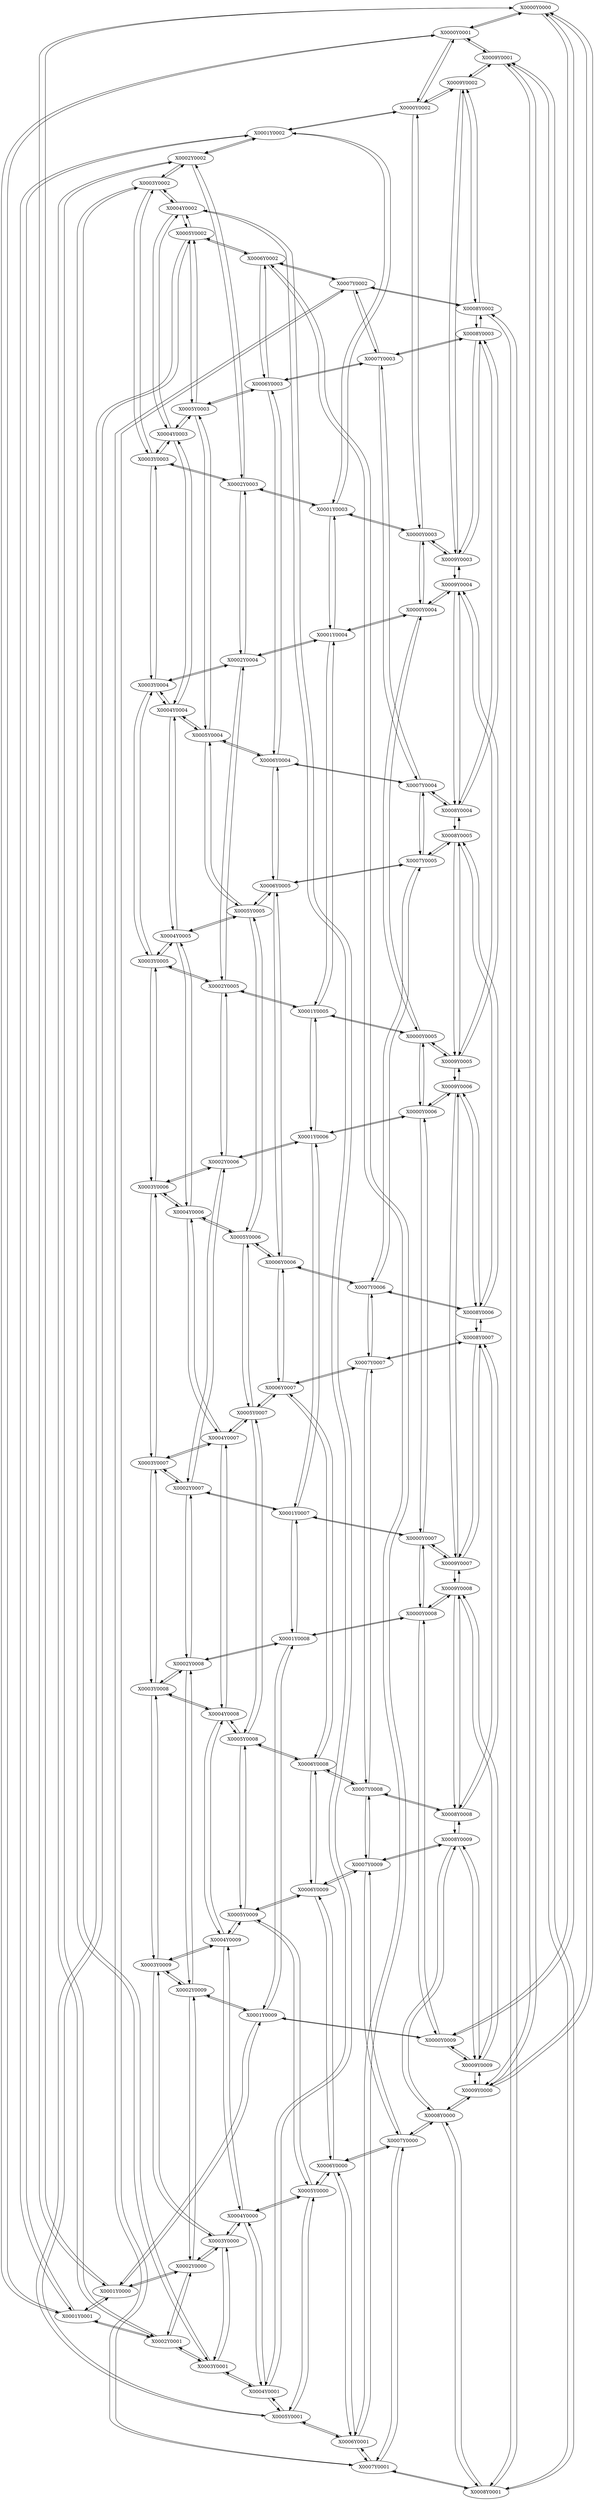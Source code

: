 digraph dsgraph {
	node [label="\N"];
	graph [bb="0,0,1714,7364"];
	X0000Y0000 [pos="1543,7345", width="1.75", height="0.52778"];
	X0000Y0001 [pos="1315,7271", width="1.75", height="0.52778"];
	X0000Y0002 [pos="1195,7049", width="1.75", height="0.52778"];
	X0000Y0003 [pos="1213,5791", width="1.75", height="0.52778"];
	X0000Y0004 [pos="1213,5569", width="1.75", height="0.52778"];
	X0000Y0005 [pos="1213,4311", width="1.75", height="0.52778"];
	X0000Y0006 [pos="1213,4089", width="1.75", height="0.52778"];
	X0000Y0007 [pos="1213,2831", width="1.75", height="0.52778"];
	X0000Y0008 [pos="1213,2609", width="1.75", height="0.52778"];
	X0000Y0009 [pos="1269,1351", width="1.75", height="0.52778"];
	X0001Y0000 [pos="324,611", width="1.75", height="0.52778"];
	X0001Y0001 [pos="212,537", width="1.75", height="0.52778"];
	X0001Y0002 [pos="825,6975", width="1.75", height="0.52778"];
	X0001Y0003 [pos="957,5865", width="1.75", height="0.52778"];
	X0001Y0004 [pos="957,5495", width="1.75", height="0.52778"];
	X0001Y0005 [pos="901,4385", width="1.75", height="0.52778"];
	X0001Y0006 [pos="901,4015", width="1.75", height="0.52778"];
	X0001Y0007 [pos="845,2905", width="1.75", height="0.52778"];
	X0001Y0008 [pos="845,2535", width="1.75", height="0.52778"];
	X0001Y0009 [pos="748,1425", width="1.75", height="0.52778"];
	X0002Y0000 [pos="548,685", width="1.75", height="0.52778"];
	X0002Y0001 [pos="468,463", width="1.75", height="0.52778"];
	X0002Y0002 [pos="554,6901", width="1.75", height="0.52778"];
	X0002Y0003 [pos="701,5939", width="1.75", height="0.52778"];
	X0002Y0004 [pos="701,5421", width="1.75", height="0.52778"];
	X0002Y0005 [pos="645,4459", width="1.75", height="0.52778"];
	X0002Y0006 [pos="645,3941", width="1.75", height="0.52778"];
	X0002Y0007 [pos="545,2979", width="1.75", height="0.52778"];
	X0002Y0008 [pos="545,2461", width="1.75", height="0.52778"];
	X0002Y0009 [pos="548,1499", width="1.75", height="0.52778"];
	X0003Y0000 [pos="642,759", width="1.75", height="0.52778"];
	X0003Y0001 [pos="605,389", width="1.75", height="0.52778"];
	X0003Y0002 [pos="451,6827", width="1.75", height="0.52778"];
	X0003Y0003 [pos="445,6013", width="1.75", height="0.52778"];
	X0003Y0004 [pos="445,5347", width="1.75", height="0.52778"];
	X0003Y0005 [pos="445,4533", width="1.75", height="0.52778"];
	X0003Y0006 [pos="445,3867", width="1.75", height="0.52778"];
	X0003Y0007 [pos="445,3053", width="1.75", height="0.52778"];
	X0003Y0008 [pos="445,2387", width="1.75", height="0.52778"];
	X0003Y0009 [pos="448,1573", width="1.75", height="0.52778"];
	X0004Y0000 [pos="698,833", width="1.75", height="0.52778"];
	X0004Y0001 [pos="759,315", width="1.75", height="0.52778"];
	X0004Y0002 [pos="529,6753", width="1.75", height="0.52778"];
	X0004Y0003 [pos="501,6087", width="1.75", height="0.52778"];
	X0004Y0004 [pos="501,5273", width="1.75", height="0.52778"];
	X0004Y0005 [pos="513,4607", width="1.75", height="0.52778"];
	X0004Y0006 [pos="545,3793", width="1.75", height="0.52778"];
	X0004Y0007 [pos="645,3127", width="1.75", height="0.52778"];
	X0004Y0008 [pos="645,2313", width="1.75", height="0.52778"];
	X0004Y0009 [pos="647,1647", width="1.75", height="0.52778"];
	X0005Y0000 [pos="898,907", width="1.75", height="0.52778"];
	X0005Y0001 [pos="815,241", width="1.75", height="0.52778"];
	X0005Y0002 [pos="557,6679", width="1.75", height="0.52778"];
	X0005Y0003 [pos="569,6161", width="1.75", height="0.52778"];
	X0005Y0004 [pos="601,5199", width="1.75", height="0.52778"];
	X0005Y0005 [pos="725,4681", width="1.75", height="0.52778"];
	X0005Y0006 [pos="712,3719", width="1.75", height="0.52778"];
	X0005Y0007 [pos="729,3201", width="1.75", height="0.52778"];
	X0005Y0008 [pos="701,2239", width="1.75", height="0.52778"];
	X0005Y0009 [pos="701,1721", width="1.75", height="0.52778"];
	X0006Y0000 [pos="957,981", width="1.75", height="0.52778"];
	X0006Y0001 [pos="1017,167", width="1.75", height="0.52778"];
	X0006Y0002 [pos="746,6605", width="1.75", height="0.52778"];
	X0006Y0003 [pos="783,6235", width="1.75", height="0.52778"];
	X0006Y0004 [pos="789,5125", width="1.75", height="0.52778"];
	X0006Y0005 [pos="789,4755", width="1.75", height="0.52778"];
	X0006Y0006 [pos="812,3645", width="1.75", height="0.52778"];
	X0006Y0007 [pos="812,3275", width="1.75", height="0.52778"];
	X0006Y0008 [pos="901,2165", width="1.75", height="0.52778"];
	X0006Y0009 [pos="901,1795", width="1.75", height="0.52778"];
	X0007Y0000 [pos="1157,1055", width="1.75", height="0.52778"];
	X0007Y0001 [pos="1067,93", width="1.75", height="0.52778"];
	X0007Y0002 [pos="1002,6531", width="1.75", height="0.52778"];
	X0007Y0003 [pos="1095,6309", width="1.75", height="0.52778"];
	X0007Y0004 [pos="1213,5051", width="1.75", height="0.52778"];
	X0007Y0005 [pos="1213,4829", width="1.75", height="0.52778"];
	X0007Y0006 [pos="1069,3571", width="1.75", height="0.52778"];
	X0007Y0007 [pos="1069,3349", width="1.75", height="0.52778"];
	X0007Y0008 [pos="1057,2091", width="1.75", height="0.52778"];
	X0007Y0009 [pos="1057,1869", width="1.75", height="0.52778"];
	X0008Y0000 [pos="1302,1129", width="1.75", height="0.52778"];
	X0008Y0001 [pos="1402,19", width="1.75", height="0.52778"];
	X0008Y0002 [pos="1381,6457", width="1.75", height="0.52778"];
	X0008Y0003 [pos="1381,6383", width="1.75", height="0.52778"];
	X0008Y0004 [pos="1313,4977", width="1.75", height="0.52778"];
	X0008Y0005 [pos="1313,4903", width="1.75", height="0.52778"];
	X0008Y0006 [pos="1381,3497", width="1.75", height="0.52778"];
	X0008Y0007 [pos="1381,3423", width="1.75", height="0.52778"];
	X0008Y0008 [pos="1313,2017", width="1.75", height="0.52778"];
	X0008Y0009 [pos="1313,1943", width="1.75", height="0.52778"];
	X0009Y0000 [pos="1378,1203", width="1.75", height="0.52778"];
	X0009Y0001 [pos="1459,7197", width="1.75", height="0.52778"];
	X0009Y0002 [pos="1337,7123", width="1.75", height="0.52778"];
	X0009Y0003 [pos="1313,5717", width="1.75", height="0.52778"];
	X0009Y0004 [pos="1313,5643", width="1.75", height="0.52778"];
	X0009Y0005 [pos="1313,4237", width="1.75", height="0.52778"];
	X0009Y0006 [pos="1313,4163", width="1.75", height="0.52778"];
	X0009Y0007 [pos="1313,2757", width="1.75", height="0.52778"];
	X0009Y0008 [pos="1313,2683", width="1.75", height="0.52778"];
	X0009Y0009 [pos="1372,1277", width="1.75", height="0.52778"];
	X0000Y0000 -> X0009Y0000 [pos="e,1410.4,1219.6 1577.2,7329 1622.4,7307.1 1696,7262.7 1696,7197 1696,7197 1696,7197 1696,1573 1696,1401 1600.1,1371.8 1471,1258 \
1455.7,1244.5 1436.6,1233.1 1419.6,1224.2"];
	X0000Y0000 -> X0001Y0000 [pos="e,296.13,628.15 1480.8,7342 1205.6,7328 112,7266.7 112,7197 112,7197 112,7197 112,907 112,786.78 227.29,679.65 287.96,634.16"];
	X0000Y0000 -> X0000Y0009 [pos="e,1304.2,1366.9 1562,7326.5 1590.5,7301.2 1640,7252.3 1640,7197 1640,7197 1640,7197 1640,1721 1640,1538.4 1411.9,1416.6 1313.3,1371.1"];
	X0000Y0000 -> X0000Y0001 [pos="e,1355.1,7285.8 1497.2,7331.9 1458.8,7319.9 1404.2,7302.3 1364.8,7289.1"];
	X0000Y0001 -> X0009Y0001 [pos="e,1422.8,7212.7 1342.6,7253.8 1362.8,7242.9 1390.5,7228.6 1413.8,7217.1"];
	X0000Y0001 -> X0001Y0001 [pos="e,160.97,548.22 1254.7,7265.2 1032.9,7242.2 267.52,7150.7 89,6994 3.189,6918.7 0,6867.2 0,6753 0,6753 0,6753 0,685 0,611.31 88.428\
,570.42 151.15,551.14"];
	X0000Y0001 -> X0000Y0000 [pos="e,1502.9,7330.2 1360.9,7284.2 1399.2,7296.1 1453.8,7313.7 1493.3,7326.9"];
	X0000Y0001 -> X0000Y0002 [pos="e,1201.3,7068 1301,7252.5 1276.5,7213.5 1227.4,7123.2 1205.5,7077.1"];
	X0000Y0002 -> X0009Y0002 [pos="e,1309.9,7105.8 1230.7,7064.7 1252.2,7075.2 1279.5,7089.3 1301,7101"];
	X0000Y0002 -> X0001Y0002 [pos="e,876.17,6986.2 1140.7,7039.1 1072.9,7026 957.25,7002.9 886.3,6988.3"];
	X0000Y0002 -> X0000Y0001 [pos="e,1308.7,7252.1 1209,7067.6 1233.5,7106.5 1282.6,7196.9 1304.5,7243"];
	X0000Y0002 -> X0000Y0003 [pos="e,1207.3,5810.2 1189.1,7029.8 1186,7001.6 1186,6947.2 1186,6901 1186,6901 1186,6901 1186,6161 1186,6033.9 1196.7,5882.6 1205.8,5820.2"];
	X0000Y0003 -> X0009Y0003 [pos="e,1284.1,5734.1 1231.8,5772.7 1244.2,5762.8 1260.7,5750.5 1275.6,5740"];
	X0000Y0003 -> X0001Y0003 [pos="e,1005,5852.6 1170.2,5804.9 1127.6,5817.8 1062,5836.7 1014.8,5849.9"];
	X0000Y0003 -> X0000Y0002 [pos="e,1200.9,7029.8 1215.5,5810.2 1216,5865 1204,6026.6 1204,6161 1204,6901 1204,6901 1204,6901 1204,6942.2 1204,6989.8 1201.8,7019.7"];
	X0000Y0003 -> X0000Y0004 [pos="e,1209,5588.1 1209,5771.7 1205.6,5732.7 1205.4,5644.5 1208.2,5598.3"];
	X0000Y0004 -> X0009Y0004 [pos="e,1294.2,5624.7 1241.9,5586.1 1255.8,5595.6 1272.4,5607.8 1286.1,5618.3"];
	X0000Y0004 -> X0001Y0004 [pos="e,999.81,5508.9 1165,5556.6 1120.7,5544.3 1055.2,5525.5 1009.5,5511.9"];
	X0000Y0004 -> X0000Y0003 [pos="e,1217,5771.7 1217,5588.1 1220.4,5627 1220.6,5715.5 1217.7,5761.7"];
	X0000Y0004 -> X0000Y0005 [pos="e,1200,4329.8 1204.1,5550 1177.3,5476.8 1104,5205.5 1104,4977 1104,4977 1104,4977 1104,4681 1104,4549 1164.1,4399.4 1195.3,4338.7"];
	X0000Y0005 -> X0009Y0005 [pos="e,1284.1,4254.1 1231.8,4292.7 1244.2,4282.8 1260.7,4270.5 1275.6,4260"];
	X0000Y0005 -> X0001Y0005 [pos="e,952.69,4373.9 1165.4,4323.5 1111.1,4336.9 1022.3,4357.9 962.73,4371.6"];
	X0000Y0005 -> X0000Y0004 [pos="e,1210.7,5549.8 1208.1,4330.2 1188.3,4384.1 1122,4542.3 1122,4681 1122,4977 1122,4977 1122,4977 1122,5195.9 1189.3,5454.1 1208.5\
,5539.8"];
	X0000Y0005 -> X0000Y0006 [pos="e,1209,4108.1 1209,4291.7 1205.6,4252.7 1205.4,4164.5 1208.2,4118.3"];
	X0000Y0006 -> X0009Y0006 [pos="e,1294.2,4144.7 1241.9,4106.1 1255.8,4115.6 1272.4,4127.8 1286.1,4138.3"];
	X0000Y0006 -> X0001Y0006 [pos="e,948.56,4027.5 1161.3,4077.9 1105.3,4065.2 1016.4,4044.1 958.32,4029.9"];
	X0000Y0006 -> X0000Y0005 [pos="e,1217,4291.7 1217,4108.1 1220.4,4147 1220.6,4235.5 1217.7,4281.7"];
	X0000Y0006 -> X0000Y0007 [pos="e,1210,2850.3 1209.7,4069.9 1210.1,4041.7 1216,3987.4 1216,3941 1216,3941 1216,3941 1216,3201 1216,3074.3 1208.9,2923.3 1209.7,2860.6"];
	X0000Y0007 -> X0009Y0007 [pos="e,1284.1,2774.1 1231.8,2812.7 1244.2,2802.8 1260.7,2790.5 1275.6,2780"];
	X0000Y0007 -> X0001Y0007 [pos="e,899.02,2895.1 1162.1,2842.2 1096,2856 980.78,2879.2 908.87,2893.2"];
	X0000Y0007 -> X0000Y0006 [pos="e,1221.4,4069.9 1218.2,2850.3 1226,2905.1 1234,3066.7 1234,3201 1234,3941 1234,3941 1234,3941 1234,3982.3 1229.3,4029.9 1223.6,4059.7"];
	X0000Y0007 -> X0000Y0008 [pos="e,1209,2628.1 1209,2811.7 1205.6,2772.7 1205.4,2684.5 1208.2,2638.3"];
	X0000Y0008 -> X0009Y0008 [pos="e,1294.2,2664.7 1241.9,2626.1 1255.8,2635.6 1272.4,2647.8 1286.1,2658.3"];
	X0000Y0008 -> X0001Y0008 [pos="e,895.86,2546.2 1159,2599.1 1091.5,2586 976.5,2562.9 905.94,2548.3"];
	X0000Y0008 -> X0000Y0007 [pos="e,1217,2811.7 1217,2628.1 1220.4,2667 1220.6,2755.5 1217.7,2801.7"];
	X0000Y0008 -> X0000Y0009 [pos="e,1256,1369.6 1207.1,2589.8 1204,2561.6 1204,2507.2 1204,2461 1204,2461 1204,2461 1204,1573 1204,1501.2 1231.8,1420.3 1251.4,1378.8"];
	X0000Y0009 -> X0009Y0009 [pos="e,1342.5,1294.1 1288.5,1332.7 1301.4,1322.7 1318.6,1310.3 1334.1,1299.7"];
	X0000Y0009 -> X0001Y0009 [pos="e,805.85,1417.4 1212.8,1359.6 1116.3,1373.7 919.87,1401.7 815.92,1416"];
	X0000Y0009 -> X0000Y0008 [pos="e,1218.9,2589.8 1265.8,1370.2 1254.2,1408.2 1222,1495.9 1222,1573 1222,2461 1222,2461 1222,2461 1222,2502.2 1222,2549.8 1219.8,2579.7"];
	X0000Y0009 -> X0000Y0000 [pos="e,1572.2,7328 1309.7,1365.5 1409.5,1406.1 1658,1530.4 1658,1721 1658,7197 1658,7197 1658,7197 1658,7249 1614.2,7295.3 1580.5,7321.7"];
	X0001Y0000 -> X0000Y0000 [pos="e,1480.8,7341.7 304.19,629.09 254.52,671.26 130,782.06 130,907 130,7197 130,7197 130,7197 130,7265.3 1181.7,7325.6 1470.4,7341.1"];
	X0001Y0000 -> X0002Y0000 [pos="e,508.48,670.11 369.42,624.25 407.08,636.13 460.39,653.68 499,666.86"];
	X0001Y0000 -> X0001Y0009 [pos="e,744.38,1405.9 342.51,629.18 420.11,713.2 713,1065.8 713,1203 713,1277 713,1277 713,1277 713,1319.9 730.21,1367.1 740.91,1396.3"];
	X0001Y0000 -> X0001Y0001 [pos="e,233.51,555.11 293.12,594.39 277.12,584.54 257.76,571.88 241.91,560.97"];
	X0001Y0001 -> X0000Y0001 [pos="e,1255.4,7264.6 166.54,550.28 109.11,569.2 18,610.2 18,685 18,6753 18,6753 18,6753 18,6867.2 21.189,6918.7 107,6994 281.3,7147 1015.1\
,7237.8 1245.5,7263.5"];
	X0001Y0001 -> X0002Y0001 [pos="e,420.09,475.35 255.03,522.99 297.7,510.16 363.18,491.22 410.32,478.07"];
	X0001Y0001 -> X0001Y0000 [pos="e,302.77,593.09 243.08,553.73 259.14,563.63 278.54,576.31 294.38,587.23"];
	X0001Y0001 -> X0001Y0002 [pos="e,763.92,6970 202.61,555.98 171.04,608.83 74,763.23 74,907 74,6753 74,6753 74,6753 74,6894.6 566.51,6952.1 753.89,6969.1"];
	X0001Y0002 -> X0000Y0002 [pos="e,1143.8,7037.8 879.08,6984.9 946.88,6997.9 1062.6,7021 1133.7,7035.7"];
	X0001Y0002 -> X0002Y0002 [pos="e,598.39,6914.6 776.03,6963 728.68,6950.6 657.22,6931.2 608.19,6917.4"];
	X0001Y0002 -> X0001Y0001 [pos="e,194.56,555.6 763.42,6970.7 580.9,6955.7 56,6899.2 56,6753 56,6753 56,6753 56,907 56,769.64 144.58,622.57 188.43,563.65"];
	X0001Y0002 -> X0001Y0003 [pos="e,959.32,5884.2 884.52,6968.6 963.56,6956.5 1093,6922.4 1093,6827 1093,6827 1093,6827 1093,6605 1093,6433.8 986,6406.2 986,6235 \
986,6235 986,6235 986,6013 986,5970.5 971.13,5923.3 962.2,5893.9"];
	X0001Y0003 -> X0000Y0003 [pos="e,1165.1,5803.4 1000,5851 1042.7,5838.2 1108.2,5819.2 1155.3,5806.1"];
	X0001Y0003 -> X0002Y0003 [pos="e,749.04,5926.6 914.19,5878.9 871.57,5891.8 806.03,5910.7 758.82,5923.9"];
	X0001Y0003 -> X0001Y0002 [pos="e,886.13,6970 970.93,5883.8 985.21,5911.5 1004,5965.2 1004,6013 1004,6235 1004,6235 1004,6235 1004,6406.2 1111,6433.8 1111,6605 \
1111,6827 1111,6827 1111,6827 1111,6922.6 981.01,6956.7 896.23,6968.7"];
	X0001Y0003 -> X0001Y0004 [pos="e,951.13,5514.2 951.13,5845.8 948,5817.6 948,5763.2 948,5717 948,5717 948,5717 948,5643 948,5601.8 948,5554.2 950.21,5524.3"];
	X0001Y0004 -> X0000Y0004 [pos="e,1170,5555 1004.9,5507.4 1049.1,5519.6 1114.6,5538.4 1160.2,5552.1"];
	X0001Y0004 -> X0002Y0004 [pos="e,743.81,5434.9 908.96,5482.6 864.66,5470.3 799.18,5451.5 753.53,5437.9"];
	X0001Y0004 -> X0001Y0003 [pos="e,962.87,5845.8 962.87,5514.2 966,5542.4 966,5596.8 966,5643 966,5717 966,5717 966,5717 966,5758.2 966,5805.8 963.79,5835.7"];
	X0001Y0004 -> X0001Y0005 [pos="e,904.62,4404.1 948.58,5475.9 941.93,5447.7 936,5393.4 936,5347 936,5347 936,5347 936,4533 936,4490.1 918.79,4442.9 908.09,4413.7"];
	X0001Y0005 -> X0000Y0005 [pos="e,1161.5,4322 948.71,4372.4 1003.1,4359.1 1091.9,4338 1151.4,4324.3"];
	X0001Y0005 -> X0002Y0005 [pos="e,693.04,4446.6 858.19,4398.9 815.57,4411.8 750.03,4430.7 702.82,4443.9"];
	X0001Y0005 -> X0001Y0004 [pos="e,960.33,5475.9 916.2,4403.6 932.25,4431.2 954,4484.7 954,4533 954,5347 954,5347 954,5347 954,5388.3 958.71,5435.9 960.01,5465.7"];
	X0001Y0005 -> X0001Y0006 [pos="e,895.13,4034.2 895.13,4365.8 892,4337.6 892,4283.2 892,4237 892,4237 892,4237 892,4163 892,4121.8 892,4074.2 894.21,4044.3"];
	X0001Y0006 -> X0000Y0006 [pos="e,1165.3,4076.4 952.53,4026 1008.5,4038.8 1097.4,4059.8 1155.5,4074.1"];
	X0001Y0006 -> X0002Y0006 [pos="e,687.81,3954.9 852.96,4002.6 808.66,3990.3 743.18,3971.5 697.53,3957.9"];
	X0001Y0006 -> X0001Y0005 [pos="e,906.87,4365.8 906.87,4034.2 910,4062.4 910,4116.8 910,4163 910,4237 910,4237 910,4237 910,4278.2 910,4325.8 907.79,4355.7"];
	X0001Y0006 -> X0001Y0007 [pos="e,846.84,2924 897.46,3995.9 897.56,3967.7 903,3913.4 903,3867 903,3867 903,3867 903,3275 903,3146 863.09,2995.7 849.01,2933.9"];
	X0001Y0007 -> X0000Y0007 [pos="e,1158.9,2840.9 895.88,2893.8 961.96,2880 1077.1,2856.8 1149,2842.8"];
	X0001Y0007 -> X0002Y0007 [pos="e,595.91,2967.7 798.32,2917.8 746.49,2931.1 662.79,2951.7 605.87,2965.3"];
	X0001Y0007 -> X0001Y0006 [pos="e,909.2,3995.9 855.05,2924 876.34,2978.3 921,3138.6 921,3275 921,3867 921,3867 921,3867 921,3908.3 916.69,3955.9 911.25,3985.7"];
	X0001Y0007 -> X0001Y0008 [pos="e,839.13,2554.2 839.13,2885.8 836,2857.6 836,2803.2 836,2757 836,2757 836,2757 836,2683 836,2641.8 836,2594.2 838.21,2564.3"];
	X0001Y0008 -> X0000Y0008 [pos="e,1162.1,2597.8 899.11,2544.9 966.61,2558 1081.5,2581.1 1152,2595.7"];
	X0001Y0008 -> X0002Y0008 [pos="e,591.68,2473.8 794.09,2523.7 740.69,2511 657.14,2490.5 601.69,2476.4"];
	X0001Y0008 -> X0001Y0007 [pos="e,850.87,2885.8 850.87,2554.2 854,2582.4 854,2636.8 854,2683 854,2757 854,2757 854,2757 854,2798.2 854,2845.8 851.79,2875.7"];
	X0001Y0008 -> X0001Y0009 [pos="e,748.6,1444.1 829.8,2516.4 813.75,2488.8 792,2435.3 792,2387 792,2387 792,2387 792,1795 792,1667.1 760.56,1516.7 750.22,1454.4"];
	X0001Y0009 -> X0000Y0009 [pos="e,1211,1358.6 804.26,1416.4 900.68,1402.3 1096.9,1374.4 1200.9,1360"];
	X0001Y0009 -> X0002Y0009 [pos="e,591.03,1485.1 711.33,1440.6 680.26,1452.7 635.46,1469.3 600.58,1481.7"];
	X0001Y0009 -> X0001Y0008 [pos="e,841.38,2515.9 756.81,1444.1 774.67,1498.6 810,1659.4 810,1795 810,2387 810,2387 810,2387 810,2429.9 827.21,2477.1 837.91,2506.3"];
	X0001Y0009 -> X0001Y0000 [pos="e,337.13,629.74 732.8,1406.4 716.75,1378.8 695,1325.3 695,1277 695,1277 695,1277 695,1203 695,1070.1 420.25,735.17 343.53,637.89"];
	X0002Y0000 -> X0001Y0000 [pos="e,363.55,625.9 502.64,671.77 464.98,659.89 411.66,642.34 373.04,629.15"];
	X0002Y0000 -> X0003Y0000 [pos="e,624.68,740.71 575.82,702.32 588.83,711.78 604.12,723.66 616.79,734.1"];
	X0002Y0000 -> X0002Y0009 [pos="e,555.14,1479.9 552.64,704.26 559,759.09 563,920.73 563,1055 563,1351 563,1351 563,1351 563,1392.2 560.65,1439.9 556.68,1469.7"];
	X0002Y0000 -> X0002Y0001 [pos="e,470.91,482.2 537.2,666.07 519.76,627.18 487.39,538.05 473.69,491.89"];
	X0002Y0001 -> X0001Y0001 [pos="e,260.04,524.61 425.19,476.94 382.57,489.76 317.03,508.72 269.82,521.89"];
	X0002Y0001 -> X0003Y0001 [pos="e,569.75,404.98 494.3,445.65 513.1,434.89 538.72,420.99 560.62,409.66"];
	X0002Y0001 -> X0002Y0000 [pos="e,545.05,665.69 478.74,481.8 496.15,520.58 528.53,609.72 542.27,655.97"];
	X0002Y0001 -> X0002Y0002 [pos="e,500.7,6890.6 436.97,479.72 384.33,506.05 281.88,557.67 261,592 188.13,711.84 242,766.75 242,907 242,1425 242,1425 242,1425 242\
,1526.8 186,1545.2 186,1647 186,6753 186,6753 186,6753 186,6818.5 385.53,6867 490.81,6888.6"];
	X0002Y0002 -> X0001Y0002 [pos="e,780.66,6961.4 603.15,6913 650.52,6925.4 721.9,6944.9 770.87,6958.7"];
	X0002Y0002 -> X0003Y0002 [pos="e,470.41,6845.2 524.59,6884 510.04,6874.3 492.68,6862 478.41,6851.3"];
	X0002Y0002 -> X0002Y0001 [pos="e,429.46,478.04 498.26,6892.1 391.25,6872.6 168,6822.3 168,6753 168,6753 168,6753 168,1647 168,1545.2 224,1526.8 224,1425 224,1425\
 224,1425 224,907 224,766.75 170.13,711.84 243,592 263.25,558.7 360.23,509.14 420.17,482.17"];
	X0002Y0002 -> X0002Y0003 [pos="e,698.03,5958.1 557.7,6881.9 570.15,6846.5 604.04,6768 620,6698 683.61,6419.1 691.13,6070.1 697.35,5968.2"];
	X0002Y0003 -> X0001Y0003 [pos="e,909.09,5877.4 744.03,5925 786.7,5912.2 852.18,5893.2 899.32,5880.1"];
	X0002Y0003 -> X0003Y0003 [pos="e,493.04,6000.6 658.19,5952.9 615.57,5965.8 550.03,5984.7 502.82,5997.9"];
	X0002Y0003 -> X0002Y0002 [pos="e,567.91,6882.5 703.97,5958.1 709.61,6044.6 703.93,6408.9 638,6698 623.21,6762.8 593.02,6835.1 572.82,6873.5"];
	X0002Y0003 -> X0002Y0004 [pos="e,695.13,5440.2 695.13,5919.8 692,5891.6 692,5837.2 692,5791 692,5791 692,5791 692,5569 692,5527.8 692,5480.2 694.21,5450.3"];
	X0002Y0004 -> X0001Y0004 [pos="e,913.97,5481 748.91,5433.4 793.14,5445.6 858.56,5464.4 904.25,5478.1"];
	X0002Y0004 -> X0003Y0004 [pos="e,487.81,5360.9 652.96,5408.6 608.66,5396.3 543.18,5377.5 497.53,5363.9"];
	X0002Y0004 -> X0002Y0003 [pos="e,706.87,5919.8 706.87,5440.2 710,5468.4 710,5522.8 710,5569 710,5791 710,5791 710,5791 710,5832.2 710,5879.8 707.79,5909.7"];
	X0002Y0004 -> X0002Y0005 [pos="e,640.55,4478.1 696.41,5401.8 683.96,5318.4 657.92,4979.1 644,4700 640.19,4623.6 637.74,4533.4 639.93,4488.1"];
	X0002Y0005 -> X0001Y0005 [pos="e,853.09,4397.4 688.03,4445 730.7,4432.2 796.18,4413.2 843.32,4400.1"];
	X0002Y0005 -> X0003Y0005 [pos="e,488.03,4519.1 608.33,4474.6 577.26,4486.7 532.46,4503.3 497.58,4515.7"];
	X0002Y0005 -> X0002Y0004 [pos="e,702.56,5401.8 650.28,4478.1 655.36,4518.8 657.88,4617.4 662,4700 675.42,4969 700.09,5293.9 702.39,5391.8"];
	X0002Y0005 -> X0002Y0006 [pos="e,639.13,3960.2 639.13,4439.8 636,4411.6 636,4357.2 636,4311 636,4311 636,4311 636,4089 636,4047.8 636,4000.2 638.21,3970.3"];
	X0002Y0006 -> X0001Y0006 [pos="e,857.97,4001 692.91,3953.4 737.14,3965.6 802.56,3984.4 848.25,3998.1"];
	X0002Y0006 -> X0003Y0006 [pos="e,481.67,3882.6 601.97,3927.1 569.31,3915.6 524.61,3899.1 491.2,3886.3"];
	X0002Y0006 -> X0002Y0005 [pos="e,650.87,4439.8 650.87,3960.2 654,3988.4 654,4042.8 654,4089 654,4311 654,4311 654,4311 654,4352.2 654,4399.8 651.79,4429.7"];
	X0002Y0006 -> X0002Y0007 [pos="e,542.44,2998.1 636.93,3922 623.85,3875.2 603,3750.2 603,3645 603,3645 603,3645 603,3349 603,3257.1 580.26,3236.4 564,3146 555.31\
,3097.7 546.05,3041.4 543.15,3008"];
	X0002Y0007 -> X0001Y0007 [pos="e,794.1,2916.3 591.66,2966.2 643.5,2952.9 727.21,2932.3 784.15,2918.7"];
	X0002Y0007 -> X0003Y0007 [pos="e,473.72,3036 526.32,2997.2 513.9,3007.1 497.32,3019.5 482.33,3030"];
	X0002Y0007 -> X0002Y0006 [pos="e,645.85,3921.7 553.65,2998.1 562.04,3029.1 572.37,3092.5 582,3146 598.26,3236.4 621,3257.1 621,3349 621,3645 621,3645 621,3645 \
621,3743.2 639.16,3858.6 644.86,3911.6"];
	X0002Y0007 -> X0002Y0008 [pos="e,539.13,2480.2 539.13,2959.8 536,2931.6 536,2877.2 536,2831 536,2831 536,2831 536,2609 536,2567.8 536,2520.2 538.21,2490.3"];
	X0002Y0008 -> X0001Y0008 [pos="e,798.34,2522.2 595.9,2472.3 649.3,2485 732.87,2505.5 788.33,2519.6"];
	X0002Y0008 -> X0003Y0008 [pos="e,463.68,2405.2 516.28,2444 502.25,2434.4 485.57,2422.2 471.82,2411.6"];
	X0002Y0008 -> X0002Y0007 [pos="e,550.87,2959.8 550.87,2480.2 554,2508.4 554,2562.8 554,2609 554,2831 554,2831 554,2831 554,2872.2 554,2919.8 551.79,2949.7"];
	X0002Y0008 -> X0002Y0009 [pos="e,543.19,1518 539.13,2441.8 536,2413.6 536,2359.2 536,2313 536,2313 536,2313 536,1795 536,1697.2 537.66,1581.1 542.21,1528.1"];
	X0002Y0009 -> X0001Y0009 [pos="e,704.95,1438.9 584.78,1483.3 615.85,1471.3 660.58,1454.7 695.41,1442.3"];
	X0002Y0009 -> X0003Y0009 [pos="e,476.72,1556 529.32,1517.2 516.9,1527.1 500.32,1539.5 485.33,1550"];
	X0002Y0009 -> X0002Y0008 [pos="e,550.87,2441.8 552.15,1518 555.9,1565.1 554,1690.4 554,1795 554,2313 554,2313 554,2313 554,2354.2 554,2401.8 551.79,2431.7"];
	X0002Y0009 -> X0002Y0000 [pos="e,544.43,704.26 543.4,1479.9 542.03,1451.7 545,1397.3 545,1351 545,1351 545,1351 545,1055 545,928.33 541.44,777.31 543.92,714.58"];
	X0003Y0000 -> X0002Y0000 [pos="e,565.4,703.36 614.4,741.84 601.38,732.38 586.04,720.47 573.33,710"];
	X0003Y0000 -> X0004Y0000 [pos="e,689.57,813.94 661.7,777.23 669,785.77 677.05,796.13 683.8,805.59"];
	X0003Y0000 -> X0003Y0009 [pos="e,453.87,1553.8 615.29,776.27 563.86,808.57 457,883.75 457,981 457,1425 457,1425 457,1425 457,1466.2 457,1513.8 454.79,1543.7"];
	X0003Y0000 -> X0003Y0001 [pos="e,608.41,408.11 637.4,739.85 636.03,711.65 639,657.29 639,611 639,611 639,611 639,537 639,494.16 622.18,447.01 611.78,417.7"];
	X0003Y0001 -> X0002Y0001 [pos="e,503.05,447.13 578.61,406.4 559.76,417.19 534.09,431.11 512.18,442.44"];
	X0003Y0001 -> X0004Y0001 [pos="e,721.38,330.39 634.55,372.02 656.5,360.9 686.76,346.32 711.98,334.69"];
	X0003Y0001 -> X0003Y0000 [pos="e,649.14,739.85 619.99,407.65 635.74,435.23 657,488.84 657,537 657,611 657,611 657,611 657,652.23 654.65,699.86 650.68,729.7"];
	X0003Y0001 -> X0003Y0002 [pos="e,401.99,6815 596.03,408.02 556.17,479.81 401,742.34 401,981 401,1425 401,1425 401,1425 401,1574.3 242,1571.7 242,1721 242,6679 \
242,6679 242,6679 242,6753.6 330.41,6793.2 392.3,6812.1"];
	X0003Y0002 -> X0002Y0002 [pos="e,534.46,6882.7 480.55,6844.1 495.03,6853.7 512.29,6866 526.49,6876.6"];
	X0003Y0002 -> X0004Y0002 [pos="e,504.55,6770.6 464.73,6808.3 473.74,6798.9 485.72,6787.4 496.94,6777.4"];
	X0003Y0002 -> X0003Y0001 [pos="e,589.57,407.53 397.21,6817 329.99,6800.4 224,6760.7 224,6679 224,6679 224,6679 224,1721 224,1571.7 383,1574.3 383,1425 383,1425\
 383,1425 383,981 383,750.2 528.11,497.09 583.85,415.73"];
	X0003Y0002 -> X0003Y0003 [pos="e,429.8,6031.6 434.52,6808.5 416.72,6781.2 392,6727.8 392,6679 392,6679 392,6679 392,6161 392,6117.5 409.71,6069.6 424.96,6040.4"];
	X0003Y0003 -> X0002Y0003 [pos="e,653.09,5951.4 488.03,5999 530.7,5986.2 596.18,5967.2 643.32,5954.1"];
	X0003Y0003 -> X0004Y0003 [pos="e,492.57,6067.9 464.7,6031.2 472,6039.8 480.05,6050.1 486.8,6059.6"];
	X0003Y0003 -> X0003Y0002 [pos="e,445.88,6807.6 441.38,6032.1 431.51,6059.8 410,6113 410,6161 410,6679 410,6679 410,6679 410,6722.2 429.34,6768.9 441.8,6798.1"];
	X0003Y0003 -> X0003Y0004 [pos="e,439.13,5366.2 439.13,5993.8 436,5965.6 436,5911.2 436,5865 436,5865 436,5865 436,5495 436,5453.8 436,5406.2 438.21,5376.3"];
	X0003Y0004 -> X0002Y0004 [pos="e,657.97,5407 492.91,5359.4 537.14,5371.6 602.56,5390.4 648.25,5404.1"];
	X0003Y0004 -> X0004Y0004 [pos="e,481.3,5291.2 453.43,5327.9 459.3,5319.1 467.19,5308.5 474.9,5298.9"];
	X0003Y0004 -> X0003Y0003 [pos="e,450.87,5993.8 450.87,5366.2 454,5394.4 454,5448.8 454,5495 454,5865 454,5865 454,5865 454,5906.2 454,5953.8 451.79,5983.7"];
	X0003Y0004 -> X0003Y0005 [pos="e,429.8,4551.6 429.8,5328.4 413.75,5300.8 392,5247.3 392,5199 392,5199 392,5199 392,4681 392,4637.5 409.71,4589.6 424.96,4560.4"];
	X0003Y0005 -> X0002Y0005 [pos="e,601.95,4472.9 481.78,4517.3 512.85,4505.3 557.58,4488.7 592.41,4476.3"];
	X0003Y0005 -> X0004Y0005 [pos="e,501.48,4587.9 467.4,4551 476.31,4559.7 486.35,4570.4 494.8,4580.1"];
	X0003Y0005 -> X0003Y0004 [pos="e,441.38,5327.9 441.38,4552.1 431.51,4579.8 410,4633 410,4681 410,5199 410,5199 410,5199 410,5241.9 427.21,5289.1 437.91,5318.3"];
	X0003Y0005 -> X0003Y0006 [pos="e,439.13,3886.2 439.13,4513.8 436,4485.6 436,4431.2 436,4385 436,4385 436,4385 436,4015 436,3973.8 436,3926.2 438.21,3896.3"];
	X0003Y0006 -> X0002Y0006 [pos="e,608.22,3925.3 488.05,3880.9 520.67,3892.4 565.3,3908.9 598.69,3921.6"];
	X0003Y0006 -> X0004Y0006 [pos="e,516.15,3810.1 463.8,3848.7 476.18,3838.8 492.66,3826.5 507.58,3816"];
	X0003Y0006 -> X0003Y0005 [pos="e,450.87,4513.8 450.87,3886.2 454,3914.4 454,3968.8 454,4015 454,4385 454,4385 454,4385 454,4426.2 454,4473.8 451.79,4503.7"];
	X0003Y0006 -> X0003Y0007 [pos="e,439.13,3072.2 439.13,3847.8 436,3819.6 436,3765.2 436,3719 436,3719 436,3719 436,3201 436,3159.8 436,3112.2 438.21,3082.3"];
	X0003Y0007 -> X0002Y0007 [pos="e,516.15,2996.1 463.8,3034.7 476.18,3024.8 492.66,3012.5 507.58,3002"];
	X0003Y0007 -> X0004Y0007 [pos="e,608.22,3111.3 488.05,3066.9 520.67,3078.4 565.3,3094.9 598.69,3107.6"];
	X0003Y0007 -> X0003Y0006 [pos="e,450.87,3847.8 450.87,3072.2 454,3100.4 454,3154.8 454,3201 454,3719 454,3719 454,3719 454,3760.2 454,3807.8 451.79,3837.7"];
	X0003Y0007 -> X0003Y0008 [pos="e,439.13,2406.2 439.13,3033.8 436,3005.6 436,2951.2 436,2905 436,2905 436,2905 436,2535 436,2493.8 436,2446.2 438.21,2416.3"];
	X0003Y0008 -> X0002Y0008 [pos="e,526.2,2442.7 473.85,2404.1 487.82,2413.6 504.39,2425.8 518.09,2436.3"];
	X0003Y0008 -> X0004Y0008 [pos="e,601.95,2326.9 481.78,2371.3 512.85,2359.3 557.58,2342.7 592.41,2330.3"];
	X0003Y0008 -> X0003Y0007 [pos="e,450.87,3033.8 450.87,2406.2 454,2434.4 454,2488.8 454,2535 454,2905 454,2905 454,2905 454,2946.2 454,2993.8 451.79,3023.7"];
	X0003Y0008 -> X0003Y0009 [pos="e,441.49,1592.2 439.13,2367.8 436,2339.6 436,2285.2 436,2239 436,2239 436,2239 436,1721 436,1679.8 437.18,1632.2 440.27,1602.3"];
	X0003Y0009 -> X0002Y0009 [pos="e,519.15,1516.1 466.8,1554.7 479.18,1544.8 495.66,1532.5 510.58,1522"];
	X0003Y0009 -> X0004Y0009 [pos="e,610.43,1631.3 491.2,1587 523.65,1598.5 567.88,1614.9 600.98,1627.7"];
	X0003Y0009 -> X0003Y0008 [pos="e,450.87,2367.8 453.24,1592.2 455.48,1620.4 454,1674.7 454,1721 454,2239 454,2239 454,2239 454,2280.2 454,2327.8 451.79,2357.7"];
	X0003Y0009 -> X0003Y0000 [pos="e,606.94,775.01 442.13,1553.8 439,1525.6 439,1471.2 439,1425 439,1425 439,1425 439,981 439,887.28 538.24,814.06 598.06,779.95"];
	X0004Y0000 -> X0003Y0000 [pos="e,650.3,777.85 678.24,814.71 670.91,806.12 662.82,795.71 656.07,786.23"];
	X0004Y0000 -> X0005Y0000 [pos="e,861.22,891.31 741.05,846.92 773.67,858.42 818.3,874.86 851.69,887.64"];
	X0004Y0000 -> X0004Y0009 [pos="e,653.08,1627.8 697.67,852.14 690.33,906.64 657,1067.5 657,1203 657,1499 657,1499 657,1499 657,1540.2 656.61,1587.8 654.1,1617.7"];
	X0004Y0000 -> X0004Y0001 [pos="e,749.52,334.08 701.62,813.91 711.49,786.22 733,732.98 733,685 733,685 733,685 733,463 733,421.36 739.73,373.55 746.96,343.81"];
	X0004Y0001 -> X0003Y0001 [pos="e,642.5,373.67 729.68,331.86 707.59,343.06 677,357.8 651.6,369.5"];
	X0004Y0001 -> X0005Y0001 [pos="e,795.3,259.23 767.43,295.94 773.3,287.11 781.19,276.48 788.9,266.93"];
	X0004Y0001 -> X0004Y0000 [pos="e,713.2,814.37 761.27,334.08 759.4,362.19 751,416.45 751,463 751,685 751,685 751,685 751,728.54 733.29,776.41 718.04,805.58"];
	X0004Y0001 -> X0004Y0002 [pos="e,587.31,6745.7 773.14,333.74 787.72,361.43 807,415.17 807,463 807,1055 807,1055 807,1055 807,1214.5 1010,1191.5 1010,1351 1010,\
1721 1010,1721 1010,1721 1010,1821.6 966,1842.4 966,1943 966,2017 966,2017 966,2017 966,2074.8 975.89,2088.6 982,2146 996.87,2285.8\
 1010,2320.4 1010,2461 1010,3127 1010,3127 1010,3127 1010,3259.3 978,3290.7 978,3423 978,3571 978,3571 978,3571 978,3801.7 1010\
,3858.3 1010,4089 1010,4533 1010,4533 1010,4533 1010,4643.5 898,4644.5 898,4755 898,5051 898,5051 898,5051 898,5281.7 866,5338.3\
 866,5569 866,5791 866,5791 866,5791 866,5976.3 935.47,6473.8 827,6624 773.51,6698.1 667.54,6730.4 597.39,6743.9"];
	X0004Y0002 -> X0003Y0002 [pos="e,475.32,6809.5 515.24,6771.7 506.2,6781.1 494.19,6792.7 482.94,6802.8"];
	X0004Y0002 -> X0005Y0002 [pos="e,543.95,6697.7 530.22,6733.9 532.56,6725.8 536.05,6716 539.81,6707.1"];
	X0004Y0002 -> X0004Y0001 [pos="e,761.54,334.2 584.41,6743.9 649.63,6730.3 755.53,6698.1 809,6624 917.47,6473.8 848,5976.3 848,5791 848,5791 848,5791 848,5569 848\
,5338.3 880,5281.7 880,5051 880,5051 880,5051 880,4755 880,4644.5 992,4643.5 992,4533 992,4533 992,4533 992,4089 992,3858.3 960\
,3801.7 960,3571 960,3571 960,3571 960,3423 960,3290.7 992,3259.3 992,3127 992,3127 992,3127 992,2461 992,2320.4 978.87,2285.8 \
964,2146 957.89,2088.6 948,2074.8 948,2017 948,2017 948,2017 948,1943 948,1842.4 992,1821.6 992,1721 992,1721 992,1721 992,1351 \
992,1191.5 789,1214.5 789,1055 789,1055 789,1055 789,463 789,420.45 773.74,373.23 764.52,343.83"];
	X0004Y0002 -> X0004Y0003 [pos="e,485.8,6105.6 504.1,6735.4 493.93,6725.2 483.16,6711.6 476,6698 455.93,6659.8 448,6648.2 448,6605 448,6605 448,6605 448,6235 448\
,6191.5 465.71,6143.6 480.96,6114.4"];
	X0004Y0003 -> X0003Y0003 [pos="e,453.3,6031.9 481.24,6068.7 473.91,6060.1 465.82,6049.7 459.07,6040.2"];
	X0004Y0003 -> X0005Y0003 [pos="e,557.48,6141.9 523.4,6105 532.31,6113.7 542.35,6124.4 550.8,6134.1"];
	X0004Y0003 -> X0004Y0002 [pos="e,518.79,6733.9 497.38,6106.1 487.51,6133.8 466,6187 466,6235 466,6605 466,6605 466,6605 466,6648.2 473.93,6659.8 494,6698 499.12\
,6707.7 506.07,6717.4 512.55,6725.9"];
	X0004Y0003 -> X0004Y0004 [pos="e,504.62,5292.1 504.62,6067.9 514.49,6040.2 536,5987 536,5939 536,5939 536,5939 536,5421 536,5378.1 518.79,5330.9 508.09,5301.7"];
	X0004Y0004 -> X0003Y0004 [pos="e,464.76,5328.7 492.7,5291.9 486.84,5300.7 478.93,5311.4 471.18,5321"];
	X0004Y0004 -> X0005Y0004 [pos="e,572.15,5216.1 519.8,5254.7 532.18,5244.8 548.66,5232.5 563.58,5222"];
	X0004Y0004 -> X0004Y0003 [pos="e,516.2,6068.4 516.2,5291.6 532.25,5319.2 554,5372.7 554,5421 554,5939 554,5939 554,5939 554,5982.5 536.29,6030.4 521.04,6059.6"];
	X0004Y0004 -> X0004Y0005 [pos="e,504.58,4626.1 495.13,5253.8 492,5225.6 492,5171.2 492,5125 492,5125 492,5125 492,4755 492,4713.7 496.71,4666.1 502.43,4636.3"];
	X0004Y0005 -> X0003Y0005 [pos="e,456.3,4551.8 490.66,4589.1 481.67,4580.3 471.52,4569.4 463,4559.7"];
	X0004Y0005 -> X0005Y0005 [pos="e,686.67,4665.7 557.24,4620.6 592.25,4632.2 640.93,4649.1 676.88,4662.1"];
	X0004Y0005 -> X0004Y0004 [pos="e,506.87,5253.8 516.33,4626.1 515.93,4654.3 510,4708.6 510,4755 510,5125 510,5125 510,5125 510,5166.2 510,5213.8 507.79,5243.7"];
	X0004Y0005 -> X0004Y0006 [pos="e,539.13,3812.2 514.02,4587.7 520.35,4559.7 536,4506.1 536,4459 536,4459 536,4459 536,3941 536,3899.8 536,3852.2 538.21,3822.3"];
	X0004Y0006 -> X0003Y0006 [pos="e,473.72,3850 526.32,3811.2 513.9,3821.1 497.32,3833.5 482.33,3844"];
	X0004Y0006 -> X0005Y0006 [pos="e,672.79,3733.9 576.74,3776.4 601.3,3764.9 635.61,3749.7 663.57,3737.8"];
	X0004Y0006 -> X0004Y0005 [pos="e,525.66,4588.1 550.87,3812.2 554,3840.4 554,3894.8 554,3941 554,4459 554,4459 554,4459 554,4501.5 541.23,4549.4 529.56,4578.9"];
	X0004Y0006 -> X0004Y0007 [pos="e,627.01,3145.3 541.46,3773.9 541.56,3745.7 547,3691.4 547,3645 547,3645 547,3645 547,3349 547,3273.8 591.59,3193.8 620.84,3153.5"];
	X0004Y0007 -> X0003Y0007 [pos="e,481.67,3068.6 601.97,3113.1 569.31,3101.6 524.61,3085.1 491.2,3072.3"];
	X0004Y0007 -> X0005Y0007 [pos="e,713.76,3182.3 670.57,3144.4 681.94,3153.6 695.13,3165 706.16,3175.2"];
	X0004Y0007 -> X0004Y0006 [pos="e,553.2,3773.9 636.79,3145.9 615.85,3182.9 565,3268.7 565,3349 565,3645 565,3645 565,3645 565,3686.3 560.69,3733.9 555.25,3763.7"];
	X0004Y0007 -> X0004Y0008 [pos="e,639.13,2332.2 639.13,3107.8 636,3079.6 636,3025.2 636,2979 636,2979 636,2979 636,2461 636,2419.8 636,2372.2 638.21,2342.3"];
	X0004Y0008 -> X0003Y0008 [pos="e,488.03,2373.1 608.33,2328.6 577.26,2340.7 532.46,2357.3 497.58,2369.7"];
	X0004Y0008 -> X0005Y0008 [pos="e,681.3,2257.2 653.43,2293.9 659.3,2285.1 667.19,2274.5 674.9,2264.9"];
	X0004Y0008 -> X0004Y0007 [pos="e,650.87,3107.8 650.87,2332.2 654,2360.4 654,2414.8 654,2461 654,2979 654,2979 654,2979 654,3020.2 654,3067.8 651.79,3097.7"];
	X0004Y0008 -> X0004Y0009 [pos="e,631.37,1665.6 629.8,2294.4 613.75,2266.8 592,2213.3 592,2165 592,2165 592,2165 592,1795 592,1751.3 610.52,1703.5 626.35,1674.4"];
	X0004Y0009 -> X0003Y0009 [pos="e,484.26,1588.6 603.67,1632.9 571.13,1621.4 526.8,1605 493.71,1592.2"];
	X0004Y0009 -> X0005Y0009 [pos="e,693.08,1701.9 666.21,1665.2 673.28,1673.8 681.05,1684.1 687.54,1693.6"];
	X0004Y0009 -> X0004Y0008 [pos="e,641.38,2293.9 642.94,1666 632.49,1693.7 610,1746.8 610,1795 610,2165 610,2165 610,2165 610,2207.9 627.21,2255.1 637.91,2284.3"];
	X0004Y0009 -> X0004Y0000 [pos="e,689.46,852.14 641.34,1627.8 638.51,1599.6 639,1545.3 639,1499 639,1499 639,1499 639,1203 639,1074.9 668.78,924.16 686.51,862.01"];
	X0005Y0000 -> X0004Y0000 [pos="e,734.67,848.65 854.97,893.08 822.31,881.57 777.61,865.11 744.2,852.32"];
	X0005Y0000 -> X0006Y0000 [pos="e,947.79,961.94 918.44,925.23 926.09,933.77 934.56,944.13 941.69,953.59"];
	X0005Y0000 -> X0005Y0009 [pos="e,739.99,1705.9 900.86,926.23 899.23,936.74 896.11,950.02 894,962 869.52,1100.8 857,1136 857,1277 857,1573 857,1573 857,1573 857\
,1633.3 794.89,1677.7 748.94,1701.4"];
	X0005Y0000 -> X0005Y0001 [pos="e,822.56,260.07 887.46,887.98 877.88,859.93 867,805.76 867,759 867,759 867,759 867,389 867,344.56 843.2,297.88 827.52,269.11"];
	X0005Y0001 -> X0004Y0001 [pos="e,778.76,296.71 806.7,259.85 800.84,268.69 792.93,279.37 785.18,288.97"];
	X0005Y0001 -> X0006Y0001 [pos="e,973.73,180.87 851.73,225.49 883.17,213.44 928.69,196.74 964.05,184.27"];
	X0005Y0001 -> X0005Y0000 [pos="e,899.21,887.98 833.81,259.16 854.84,286.13 885,338.98 885,389 885,759 885,759 885,759 885,800.64 893.63,848.17 897.87,877.88"];
	X0005Y0001 -> X0005Y0002 [pos="e,553.38,6659.9 753.36,245.11 616.5,257.84 288.77,309.56 149,518 52.278,662.24 186,733.33 186,907 186,1425 186,1425 186,1425 186\
,1565.7 298,1580.3 298,1721 298,6087 298,6087 298,6087 298,6227.2 522,6168.8 522,6309 522,6531 522,6531 522,6531 522,6573.9 539.21\
,6621.1 549.91,6650.3"];
	X0005Y0002 -> X0004Y0002 [pos="e,542.02,6734.3 555.74,6698.2 553.39,6706.4 549.91,6716.1 546.16,6725"];
	X0005Y0002 -> X0006Y0002 [pos="e,704.22,6619.2 591.89,6663.1 620.81,6651.3 662.18,6635 694.83,6622.7"];
	X0005Y0002 -> X0005Y0001 [pos="e,752.79,244.34 541.8,6660.4 525.75,6632.8 504,6579.3 504,6531 504,6531 504,6531 504,6309 504,6168.8 280,6227.2 280,6087 280,6087\
 280,6087 280,1721 280,1580.3 168,1565.7 168,1425 168,1425 168,1425 168,907 168,733.33 34.278,662.24 131,518 270.42,310.08 596.87\
,258.1 742.62,245.21"];
	X0005Y0002 -> X0005Y0003 [pos="e,563.13,6180.2 553.67,6659.9 554.07,6631.7 560,6577.4 560,6531 560,6531 560,6531 560,6309 560,6267.8 560,6220.2 562.21,6190.3"];
	X0005Y0003 -> X0004Y0003 [pos="e,512.3,6105.8 546.66,6143.1 537.67,6134.3 527.52,6123.4 519,6113.7"];
	X0005Y0003 -> X0006Y0003 [pos="e,744.75,6219.8 613.44,6174.5 649.08,6186.3 698.86,6203.4 735.31,6216.5"];
	X0005Y0003 -> X0005Y0002 [pos="e,565.42,6659.9 574.87,6180.2 578,6208.4 578,6262.8 578,6309 578,6531 578,6531 578,6531 578,6572.3 573.29,6619.9 567.57,6649.7"];
	X0005Y0003 -> X0005Y0004 [pos="e,595.13,5218.2 570.02,6141.7 576.35,6113.7 592,6060.1 592,6013 592,6013 592,6013 592,5347 592,5305.8 592,5258.2 594.21,5228.3"];
	X0005Y0004 -> X0004Y0004 [pos="e,529.72,5256 582.32,5217.2 569.9,5227.1 553.32,5239.5 538.33,5250"];
	X0005Y0004 -> X0006Y0004 [pos="e,747.09,5139.3 635.67,5183.1 664.22,5171.3 704.97,5155.3 737.33,5143"];
	X0005Y0004 -> X0005Y0003 [pos="e,581.66,6142.1 606.87,5218.2 610,5246.4 610,5300.8 610,5347 610,6013 610,6013 610,6013 610,6055.5 597.23,6103.4 585.56,6132.9"];
	X0005Y0004 -> X0005Y0005 [pos="e,693.28,4697.7 596.83,5179.9 596.04,5151.7 600,5097.3 600,5051 600,5051 600,5051 600,4829 600,4775.2 648.07,4729.3 684.72,4703.5"];
	X0005Y0005 -> X0004Y0005 [pos="e,551.17,4622.3 680.75,4667.4 645.7,4655.8 596.93,4638.8 560.96,4625.8"];
	X0005Y0005 -> X0006Y0005 [pos="e,778.51,4735.9 746.43,4699 754.87,4707.7 764.33,4718.4 772.26,4728.1"];
	X0005Y0005 -> X0005Y0004 [pos="e,608.57,5179.9 703.63,4698.9 672.21,4723.7 618,4771.9 618,4829 618,5051 618,5051 618,5051 618,5092.3 614.86,5139.9 610.31,5169.7"];
	X0005Y0005 -> X0005Y0006 [pos="e,713.24,3738.3 723.37,4662 726.11,4633.9 736,4579.7 736,4533 736,4533 736,4533 736,3867 736,3825 723.2,3777.9 715.72,3748.4"];
	X0005Y0006 -> X0004Y0006 [pos="e,584.34,3778 680.5,3735.5 655.96,3746.9 621.61,3762.2 593.58,3774.1"];
	X0005Y0006 -> X0006Y0006 [pos="e,783.15,3662.1 730.8,3700.7 743.18,3690.8 759.66,3678.5 774.58,3668"];
	X0005Y0006 -> X0005Y0005 [pos="e,735.11,4662 724.87,3737.9 737.69,3765.7 754,3819.6 754,3867 754,4533 754,4533 754,4533 754,4574.7 746.09,4622.5 737.98,4652.2"];
	X0005Y0006 -> X0005Y0007 [pos="e,719.52,3220.1 706.13,3699.8 703,3671.6 703,3617.2 703,3571 703,3571 703,3571 703,3349 703,3307.4 709.73,3259.5 716.96,3229.8"];
	X0005Y0007 -> X0004Y0007 [pos="e,660.28,3145.7 703.25,3183.5 691.92,3174.3 678.81,3162.9 667.84,3152.8"];
	X0005Y0007 -> X0006Y0007 [pos="e,797.01,3256.3 754.34,3218.4 765.58,3227.6 778.62,3239 789.51,3249.2"];
	X0005Y0007 -> X0005Y0006 [pos="e,717.87,3699.8 731.27,3220.1 729.4,3248.2 721,3302.4 721,3349 721,3571 721,3571 721,3571 721,3612.2 721,3659.8 718.79,3689.7"];
	X0005Y0007 -> X0005Y0008 [pos="e,704.62,2258.1 726.52,3181.9 728.09,3153.8 736,3099.5 736,3053 736,3053 736,3053 736,2387 736,2344.1 718.79,2296.9 708.09,2267.7"];
	X0005Y0008 -> X0004Y0008 [pos="e,664.76,2294.7 692.7,2257.9 686.84,2266.7 678.93,2277.4 671.18,2287"];
	X0005Y0008 -> X0006Y0008 [pos="e,857.95,2178.9 737.78,2223.3 768.85,2211.3 813.58,2194.7 848.41,2182.3"];
	X0005Y0008 -> X0005Y0007 [pos="e,738.26,3181.9 716.2,2257.6 732.25,2285.2 754,2338.7 754,2387 754,3053 754,3053 754,3053 754,3094.6 747.67,3142.4 740.73,3172.2"];
	X0005Y0008 -> X0005Y0009 [pos="e,695.13,1740.2 695.13,2219.8 692,2191.6 692,2137.2 692,2091 692,2091 692,2091 692,1869 692,1827.8 692,1780.2 694.21,1750.3"];
	X0005Y0009 -> X0004Y0009 [pos="e,654.79,1665.9 681.74,1702.7 674.63,1694.1 666.83,1683.7 660.33,1674.2"];
	X0005Y0009 -> X0006Y0009 [pos="e,864.22,1779.3 744.05,1734.9 776.67,1746.4 821.3,1762.9 854.69,1775.6"];
	X0005Y0009 -> X0005Y0008 [pos="e,706.87,2219.8 706.87,1740.2 710,1768.4 710,1822.8 710,1869 710,2091 710,2091 710,2091 710,2132.2 710,2179.8 707.79,2209.7"];
	X0005Y0009 -> X0005Y0000 [pos="e,885.08,925.73 731.11,1704.2 771.87,1681.2 839,1635.7 839,1573 839,1573 839,1573 839,1277 839,1136 851.52,1100.8 876,962 877.53\
,953.34 879.58,944.01 881.98,935.54"];
	X0006Y0000 -> X0005Y0000 [pos="e,907.06,925.85 936.5,962.71 928.74,954.03 920.14,943.5 912.95,933.94"];
	X0006Y0000 -> X0007Y0000 [pos="e,1120.2,1039.3 1000,994.92 1032.7,1006.4 1077.3,1022.9 1110.7,1035.6"];
	X0006Y0000 -> X0006Y0009 [pos="e,916.2,1776.4 960.04,1000.3 962,1055.1 954,1216.7 954,1351 954,1647 954,1647 954,1647 954,1690.5 936.29,1738.4 921.04,1767.6"];
	X0006Y0000 -> X0006Y0001 [pos="e,1007.3,186.07 960.19,961.86 969.47,934.12 990,880.81 990,833 990,833 990,833 990,315 990,273.32 997.12,225.52 1004.6,195.79"];
	X0006Y0001 -> X0005Y0001 [pos="e,858.41,227.08 980.25,182.52 948.85,194.55 903.42,211.22 868.08,223.68"];
	X0006Y0001 -> X0007Y0001 [pos="e,1048.8,111.23 1023.9,147.94 1028.9,139.29 1035.8,128.9 1042.6,119.5"];
	X0006Y0001 -> X0006Y0000 [pos="e,971.78,962.32 1019.1,186.07 1016.9,214.17 1008,268.41 1008,315 1008,833 1008,833 1008,833 1008,876.19 991.24,923.88 976.63,953.14"];
	X0006Y0001 -> X0006Y0002 [pos="e,768.07,6587.1 1031.4,185.72 1046.2,213.38 1066,267.09 1066,315 1066,1203 1066,1203 1066,1203 1066,1534.9 1166,1611.1 1166,1943\
 1166,2017 1166,2017 1166,2017 1166,2313.6 1122,2386.4 1122,2683 1122,2757 1122,2757 1122,2757 1122,2858.8 1178,2877.2 1178,2979\
 1178,3719 1178,3719 1178,3719 1178,3829.5 1066,3830.5 1066,3941 1066,4237 1066,4237 1066,4237 1066,4434.3 1066,4483.7 1066,4681\
 1066,5939 1066,5939 1066,5939 1066,6156.3 1010.9,6210.1 909,6402 871.92,6471.9 811.52,6543.1 775.39,6579.8"];
	X0006Y0002 -> X0005Y0002 [pos="e,598.9,6664.7 711.07,6620.9 682.18,6632.7 640.9,6648.9 608.28,6661.2"];
	X0006Y0002 -> X0007Y0002 [pos="e,954.09,6543.4 789.03,6591 831.7,6578.2 897.18,6559.2 944.32,6546.1"];
	X0006Y0002 -> X0006Y0001 [pos="e,1019.8,186.18 758.25,6586.3 785.85,6552.1 851.6,6476.2 891,6402 992.87,6210.1 1048,6156.3 1048,5939 1048,5939 1048,5939 1048,4681\
 1048,4483.7 1048,4434.3 1048,4237 1048,4237 1048,4237 1048,3941 1048,3830.5 1160,3829.5 1160,3719 1160,3719 1160,3719 1160,2979\
 1160,2877.2 1104,2858.8 1104,2757 1104,2757 1104,2757 1104,2683 1104,2386.4 1148,2313.6 1148,2017 1148,2017 1148,2017 1148,1943\
 1148,1611.1 1048,1534.9 1048,1203 1048,1203 1048,1203 1048,315 1048,272.38 1032.4,225.18 1022.8,195.8"];
	X0006Y0002 -> X0006Y0003 [pos="e,769.28,6253.8 740.13,6585.8 737,6557.6 737,6503.2 737,6457 737,6457 737,6457 737,6383 737,6340.2 751.77,6292.4 764.91,6263"];
	X0006Y0003 -> X0005Y0003 [pos="e,607.22,6176.1 738.39,6221.4 702.75,6209.7 653.04,6192.5 616.64,6179.5"];
	X0006Y0003 -> X0007Y0003 [pos="e,1047.3,6296.4 834.53,6246 890.46,6258.8 979.38,6279.8 1037.5,6294.1"];
	X0006Y0003 -> X0006Y0002 [pos="e,751.87,6585.8 780.89,6254.2 773.09,6282.1 755,6335.6 755,6383 755,6457 755,6457 755,6457 755,6498.2 755,6545.8 752.79,6575.7"];
	X0006Y0003 -> X0006Y0004 [pos="e,785.67,5144.1 780.95,6215.9 783.1,6187.8 792,6133.6 792,6087 792,6087 792,6087 792,5273 792,5231.7 787.29,5184.1 785.99,5154.3"];
	X0006Y0004 -> X0005Y0004 [pos="e,642.71,5184.7 754.29,5140.9 725.68,5152.7 684.84,5168.8 652.46,5181.1"];
	X0006Y0004 -> X0007Y0004 [pos="e,1157.1,5059.9 842.68,5114.8 920.26,5100.8 1063.4,5075.8 1147.2,5061.6"];
	X0006Y0004 -> X0006Y0003 [pos="e,792.69,6215.9 797.42,5144.1 804.07,5172.3 810,5226.6 810,5273 810,6087 810,6087 810,6087 810,6128.7 802.88,6176.5 795.36,6206.2"];
	X0006Y0004 -> X0006Y0005 [pos="e,783.13,4774.2 783.13,5105.8 780,5077.6 780,5023.2 780,4977 780,4977 780,4977 780,4903 780,4861.8 780,4814.2 782.21,4784.3"];
	X0006Y0005 -> X0005Y0005 [pos="e,735.28,4699.8 767.63,4737.1 759.11,4728.3 749.55,4717.4 741.56,4707.7"];
	X0006Y0005 -> X0007Y0005 [pos="e,1159.3,4818.8 844.87,4763.9 923.58,4777.2 1066.5,4802.1 1149.3,4817"];
	X0006Y0005 -> X0006Y0004 [pos="e,794.87,5105.8 794.87,4774.2 798,4802.4 798,4856.8 798,4903 798,4977 798,4977 798,4977 798,5018.2 798,5065.8 795.79,5095.7"];
	X0006Y0005 -> X0006Y0006 [pos="e,807.41,3664 784.46,4736 785.14,4725.4 787.07,4712 788,4700 801.36,4527.6 792,4483.9 792,4311 792,4311 792,4311 792,4089 792,3932.4\
 798.92,3744.9 806.28,3674"];
	X0006Y0006 -> X0005Y0006 [pos="e,740.72,3702 793.32,3663.2 780.9,3673.1 764.32,3685.5 749.33,3696"];
	X0006Y0006 -> X0007Y0006 [pos="e,1020.8,3583.4 854.93,3631.1 897.72,3618.3 963.57,3599.3 1011,3586.1"];
	X0006Y0006 -> X0006Y0005 [pos="e,800.29,4736.2 814.97,3664 817.65,3725.5 810,3924.4 810,4089 810,4311 810,4311 810,4311 810,4483.9 819.36,4527.6 806,4700 805.33\
,4708.6 804.15,4717.9 802.51,4726.4"];
	X0006Y0006 -> X0006Y0007 [pos="e,806.13,3294.2 806.13,3625.8 803,3597.6 803,3543.2 803,3497 803,3497 803,3497 803,3423 803,3381.8 803,3334.2 805.21,3304.3"];
	X0006Y0007 -> X0005Y0007 [pos="e,744.02,3219.7 786.49,3257.5 775.28,3248.3 762.33,3236.9 751.49,3226.8"];
	X0006Y0007 -> X0007Y0007 [pos="e,1026.1,3335.1 860.19,3287.4 904.68,3299.7 970.47,3318.5 1016.3,3332.2"];
	X0006Y0007 -> X0006Y0006 [pos="e,817.87,3625.8 817.87,3294.2 821,3322.4 821,3376.8 821,3423 821,3497 821,3497 821,3497 821,3538.2 821,3585.8 818.79,3615.7"];
	X0006Y0007 -> X0006Y0008 [pos="e,904.62,2184.1 827.58,3256.5 861.19,3221 936,3139.3 936,3053 936,3053 936,3053 936,2313 936,2270.1 918.79,2222.9 908.09,2193.7"];
	X0006Y0008 -> X0005Y0008 [pos="e,744.03,2225.1 864.33,2180.6 833.26,2192.7 788.46,2209.3 753.58,2221.7"];
	X0006Y0008 -> X0007Y0008 [pos="e,1019.1,2106.3 930.64,2148.2 953.03,2137 984.08,2122.2 1009.8,2110.5"];
	X0006Y0008 -> X0006Y0007 [pos="e,837.02,3257.3 916.2,2183.6 932.25,2211.2 954,2264.7 954,2313 954,3053 954,3053 954,3053 954,3134.8 886.66,3212.6 844.57,3250.7"];
	X0006Y0008 -> X0006Y0009 [pos="e,895.13,1814.2 895.13,2145.8 892,2117.6 892,2063.2 892,2017 892,2017 892,2017 892,1943 892,1901.8 892,1854.2 894.21,1824.3"];
	X0006Y0009 -> X0005Y0009 [pos="e,737.67,1736.6 857.97,1781.1 825.31,1769.6 780.61,1753.1 747.2,1740.3"];
	X0006Y0009 -> X0007Y0009 [pos="e,1027.4,1852.2 938.93,1810.3 962.97,1821.1 993.89,1835.7 1018.1,1847.6"];
	X0006Y0009 -> X0006Y0008 [pos="e,906.87,2145.8 906.87,1814.2 910,1842.4 910,1896.8 910,1943 910,2017 910,2017 910,2017 910,2058.2 910,2105.8 907.79,2135.7"];
	X0006Y0009 -> X0006Y0000 [pos="e,951.83,1000.3 904.62,1775.9 914.49,1748.2 936,1695 936,1647 936,1647 936,1647 936,1351 936,1224 943.15,1072.7 950.55,1010.2"];
	X0007Y0000 -> X0006Y0000 [pos="e,993.67,996.65 1114,1041.1 1081.3,1029.6 1036.6,1013.1 1003.2,1000.3"];
	X0007Y0000 -> X0008Y0000 [pos="e,1274.2,1111.8 1193.4,1070.7 1215.3,1081.2 1243.1,1095.3 1265.1,1107"];
	X0007Y0000 -> X0007Y0009 [pos="e,1062.9,1849.8 1152.1,1074.2 1132.3,1128.1 1066,1286.3 1066,1425 1066,1721 1066,1721 1066,1721 1066,1762.2 1066,1809.8 1063.8,1839.7"];
	X0007Y0000 -> X0007Y0001 [pos="e,1076.1,111.83 1146.5,1036 1136.9,1007.9 1126,953.76 1126,907 1126,907 1126,907 1126,241 1126,195.58 1099.2,148.9 1081.5,120.41"];
	X0007Y0001 -> X0006Y0001 [pos="e,1035.3,148.71 1060.1,112.11 1055,120.75 1048.2,131.09 1041.4,140.46"];
	X0007Y0001 -> X0008Y0001 [pos="e,1349.5,29.517 1116.1,81.028 1175.3,67.477 1274.8,45.494 1339.4,31.664"];
	X0007Y0001 -> X0007Y0000 [pos="e,1158.2,1036 1087.7,111.38 1110.8,138.19 1144,190.38 1144,241 1144,907 1144,907 1144,907 1144,948.64 1152.6,996.17 1156.9,1025.9"];
	X0007Y0001 -> X0007Y0002 [pos="e,979.49,6512.9 1007,98.795 829.65,116.14 321,170.83 321,241 321,463 321,463 321,463 321,531.42 385.53,526.41 405,592 445.56,728.62\
 345,764.48 345,907 345,1425 345,1425 345,1425 345,1523.7 354,1548.3 354,1647 354,6087 354,6087 354,6087 354,6189.4 460.12,6158.6\
 545,6216 705.56,6324.5 897.2,6454.1 971.07,6506.8"];
	X0007Y0002 -> X0006Y0002 [pos="e,794.04,6592.6 959.19,6544.9 916.57,6557.8 851.03,6576.7 803.82,6589.9"];
	X0007Y0002 -> X0008Y0002 [pos="e,1326.7,6466.7 1053.8,6519.9 1122.1,6506.1 1242.4,6482.6 1316.5,6468.6"];
	X0007Y0002 -> X0007Y0001 [pos="e,1006.1,98.133 972.84,6514.1 898.23,6466.9 695.5,6329.9 527,6216 442.12,6158.6 336,6189.4 336,6087 336,6087 336,6087 336,1647 336\
,1548.3 327,1523.7 327,1425 327,1425 327,1425 327,907 327,764.48 427.56,728.62 387,592 367.53,526.41 303,531.42 303,463 303,463\
 303,463 303,241 303,171.2 806.36,116.71 995.98,99.069"];
	X0007Y0002 -> X0007Y0003 [pos="e,1083.2,6327.8 1006.1,6511.7 1019.2,6472.3 1056.5,6382.5 1078.7,6336.8"];
	X0007Y0003 -> X0006Y0003 [pos="e,830.56,6247.5 1043.3,6297.9 987.32,6285.2 898.41,6264.1 840.32,6249.9"];
	X0007Y0003 -> X0008Y0003 [pos="e,1335.5,6369.9 1145.2,6320.7 1195.8,6333.2 1273.4,6353.3 1325.7,6367.2"];
	X0007Y0003 -> X0007Y0002 [pos="e,1013.9,6512.1 1091,6328.2 1077.9,6367.5 1040.6,6457.2 1018.4,6503"];
	X0007Y0003 -> X0007Y0004 [pos="e,1199.1,5069.6 1092.7,6289.8 1090.8,6216 1104,5942.4 1104,5717 1104,5717 1104,5717 1104,5421 1104,5346.1 1108.5,5326.6 1127,5254\
 1143.5,5189.4 1174,5117.1 1194.2,5078.6"];
	X0007Y0004 -> X0006Y0004 [pos="e,844.73,5116.1 1159.7,5061.1 1082.2,5075.1 938.61,5100.2 854.66,5114.4"];
	X0007Y0004 -> X0008Y0004 [pos="e,1284.1,4994.1 1231.8,5032.7 1244.2,5022.8 1260.7,5010.5 1275.6,5000"];
	X0007Y0004 -> X0007Y0003 [pos="e,1099.4,6289.8 1209.3,5070.1 1196.9,5105.6 1162.8,5184.2 1145,5254 1126.5,5326.6 1122,5346.1 1122,5421 1122,5717 1122,5717 1122\
,5717 1122,5933.2 1109.9,6193.6 1100.5,6279.8"];
	X0007Y0004 -> X0007Y0005 [pos="e,1209,4848.1 1209,5031.7 1205.6,4992.7 1205.4,4904.5 1208.2,4858.3"];
	X0007Y0005 -> X0006Y0005 [pos="e,842.29,4765.1 1157.3,4820.1 1078.5,4806.8 935.05,4781.8 852.32,4766.9"];
	X0007Y0005 -> X0008Y0005 [pos="e,1294.2,4884.7 1241.9,4846.1 1255.8,4855.6 1272.4,4867.8 1286.1,4878.3"];
	X0007Y0005 -> X0007Y0004 [pos="e,1217,5031.7 1217,4848.1 1220.4,4887 1220.6,4975.5 1217.7,5021.7"];
	X0007Y0005 -> X0007Y0006 [pos="e,1072.6,3590.1 1197.8,4810.4 1181.8,4782.8 1160,4729.3 1160,4681 1160,4681 1160,4681 1160,4459 1160,4357.2 1104,4338.8 1104,4237\
 1104,4237 1104,4237 1104,3719 1104,3676.1 1086.8,3628.9 1076.1,3599.7"];
	X0007Y0006 -> X0006Y0006 [pos="e,860.21,3632.6 1026,3584.9 983.21,3597.8 917.41,3616.7 870.03,3629.9"];
	X0007Y0006 -> X0008Y0006 [pos="e,1329.5,3508 1116.7,3558.4 1171.1,3545.1 1259.9,3524 1319.4,3510.3"];
	X0007Y0006 -> X0007Y0005 [pos="e,1209.4,4809.9 1084.2,3589.6 1100.2,3617.2 1122,3670.7 1122,3719 1122,4237 1122,4237 1122,4237 1122,4338.8 1178,4357.2 1178,4459\
 1178,4681 1178,4681 1178,4681 1178,4723.9 1195.2,4771.1 1205.9,4800.3"];
	X0007Y0006 -> X0007Y0007 [pos="e,1065,3368.1 1065,3551.7 1061.6,3512.7 1061.4,3424.5 1064.2,3378.3"];
	X0007Y0007 -> X0006Y0007 [pos="e,855,3288.9 1020.8,3336.6 976.33,3324.3 910.6,3305.5 864.75,3291.9"];
	X0007Y0007 -> X0008Y0007 [pos="e,1333.3,3410.4 1120.5,3360 1176.5,3372.8 1265.4,3393.8 1323.5,3408.1"];
	X0007Y0007 -> X0007Y0006 [pos="e,1073,3551.7 1073,3368.1 1076.4,3407 1076.6,3495.5 1073.7,3541.7"];
	X0007Y0007 -> X0007Y0008 [pos="e,1052.9,2110.3 1060.6,3329.9 1053.9,3301.7 1048,3247.4 1048,3201 1048,3201 1048,3201 1048,2461 1048,2334.4 1048,2183.3 1052.1,2120.6"];
	X0007Y0008 -> X0006Y0008 [pos="e,938.92,2149.7 1027.2,2107.9 1004.8,2119.1 973.84,2133.8 948.13,2145.5"];
	X0007Y0008 -> X0008Y0008 [pos="e,1265.1,2029.4 1100,2077 1142.7,2064.2 1208.2,2045.2 1255.3,2032.1"];
	X0007Y0008 -> X0007Y0007 [pos="e,1072.3,3329.9 1061.1,2110.3 1066,2165.1 1066,2326.7 1066,2461 1066,3201 1066,3201 1066,3201 1066,3242.3 1070.7,3289.9 1072,3319.7"];
	X0007Y0008 -> X0007Y0009 [pos="e,1053,1888.1 1053,2071.7 1049.6,2032.7 1049.4,1944.5 1052.2,1898.3"];
	X0007Y0009 -> X0006Y0009 [pos="e,930.78,1811.9 1019.1,1853.7 995.09,1842.9 964.23,1828.4 940.03,1816.5"];
	X0007Y0009 -> X0008Y0009 [pos="e,1270,1929 1104.9,1881.4 1149.1,1893.6 1214.6,1912.4 1260.2,1926.1"];
	X0007Y0009 -> X0007Y0008 [pos="e,1061,2071.7 1061,1888.1 1064.4,1927 1064.6,2015.5 1061.7,2061.7"];
	X0007Y0009 -> X0007Y0000 [pos="e,1144,1073.8 1051.1,1849.8 1048,1821.6 1048,1767.2 1048,1721 1048,1721 1048,1721 1048,1425 1048,1293 1108.1,1143.4 1139.3,1082.7"];
	X0008Y0000 -> X0007Y0000 [pos="e,1184.9,1072.2 1265.6,1113.3 1243.7,1102.8 1216,1088.7 1194,1077.1"];
	X0008Y0000 -> X0009Y0000 [pos="e,1364.8,1184.3 1326,1146.6 1336.2,1155.7 1347.9,1166.9 1357.7,1176.9"];
	X0008Y0000 -> X0008Y0009 [pos="e,1309.4,1923.9 1276,1146.3 1239.4,1170.1 1178,1216.9 1178,1277 1178,1351 1178,1351 1178,1351 1178,1459.2 1278,1464.8 1278,1573 \
1278,1795 1278,1795 1278,1795 1278,1837.9 1295.2,1885.1 1305.9,1914.3"];
	X0008Y0000 -> X0008Y0001 [pos="e,1379.2,37.003 1300.8,1110 1304.1,1081.9 1315,1027.8 1315,981 1315,981 1315,981 1315,167 1315,119.48 1346.9,72.246 1372.2,44.344"];
	X0008Y0001 -> X0007Y0001 [pos="e,1119.5,82.476 1353,30.959 1293.8,44.506 1194.3,66.493 1129.6,80.328"];
	X0008Y0001 -> X0009Y0001 [pos="e,1494.7,7181.3 1459.9,26.538 1535.5,40.302 1658,76.892 1658,167 1658,1499 1658,1499 1658,1499 1658,1600.8 1602,1619.2 1602,1721\
 1602,7049 1602,7049 1602,7049 1602,7106.6 1545.5,7151.8 1503.5,7176.4"];
	X0008Y0001 -> X0008Y0000 [pos="e,1312.5,1110 1390.3,37.897 1370.3,64.521 1333,115.59 1333,167 1333,981 1333,981 1333,981 1333,1022.8 1324.3,1070.6 1315.6,1100.3"];
	X0008Y0001 -> X0008Y0002 [pos="e,1417.4,6441.2 1425.1,36.964 1451.4,63.279 1490,114.86 1490,167 1490,6309 1490,6309 1490,6309 1490,6352.2 1486.6,6366.5 1462,6402\
 1452.8,6415.3 1439.4,6426.7 1426.1,6435.7"];
	X0008Y0002 -> X0007Y0002 [pos="e,1056.3,6521.3 1329.6,6468 1261.3,6481.8 1140.8,6505.3 1066.4,6519.4"];
	X0008Y0002 -> X0009Y0002 [pos="e,1345.8,7103.9 1380.4,6476.4 1374.7,6504.4 1360,6558.1 1360,6605 1360,6975 1360,6975 1360,6975 1360,7016.4 1354.5,7064 1348.2,7093.8"];
	X0008Y0002 -> X0008Y0001 [pos="e,1413.9,37.855 1404.6,6439.1 1417.9,6429.7 1433.6,6417 1444,6402 1468.6,6366.5 1472,6352.2 1472,6309 1472,6309 1472,6309 1472,167\
 1472,120.28 1441,74.002 1420,45.955"];
	X0008Y0002 -> X0008Y0003 [pos="e,1375,6402 1375,6437.9 1374.3,6430.1 1374.1,6420.8 1374.4,6412.1"];
	X0008Y0003 -> X0007Y0003 [pos="e,1140.7,6322.2 1330.9,6371.4 1280.4,6358.8 1202.8,6338.8 1150.5,6324.8"];
	X0008Y0003 -> X0009Y0003 [pos="e,1319.5,5736.2 1372.6,6363.9 1365.9,6335.7 1360,6281.4 1360,6235 1360,6235 1360,6235 1360,5865 1360,5821.1 1338.1,5774.3 1323.9\
,5745.3"];
	X0008Y0003 -> X0008Y0002 [pos="e,1387,6437.9 1387,6402 1387.7,6409.8 1387.9,6419.1 1387.6,6427.8"];
	X0008Y0003 -> X0008Y0004 [pos="e,1319,4996 1384.6,6363.9 1394.5,6336.2 1416,6283 1416,6235 1416,6235 1416,6235 1416,5347 1416,5214.4 1349.3,5066.2 1323,5005.4"];
	X0008Y0004 -> X0007Y0004 [pos="e,1241.7,5034 1294.3,4995.2 1281.9,5005.1 1265.3,5017.5 1250.3,5028"];
	X0008Y0004 -> X0009Y0004 [pos="e,1318.9,5623.8 1318.9,4996.2 1322,5024.4 1322,5078.8 1322,5125 1322,5495 1322,5495 1322,5495 1322,5536.2 1322,5583.8 1319.8,5613.7"];
	X0008Y0004 -> X0008Y0003 [pos="e,1396.2,6364.4 1327,4995.7 1359.3,5048.9 1434,5206.7 1434,5347 1434,6235 1434,6235 1434,6235 1434,6278.5 1416.3,6326.4 1401,6355.6"];
	X0008Y0004 -> X0008Y0005 [pos="e,1307,4922 1307,4957.9 1306.3,4950.1 1306.1,4940.8 1306.4,4932.1"];
	X0008Y0005 -> X0007Y0005 [pos="e,1231.7,4847.2 1284.3,4886 1270.3,4876.4 1253.6,4864.2 1239.8,4853.6"];
	X0008Y0005 -> X0009Y0005 [pos="e,1307.1,4256.2 1307.1,4883.8 1304,4855.6 1304,4801.2 1304,4755 1304,4755 1304,4755 1304,4385 1304,4343.8 1304,4296.2 1306.2,4266.3"];
	X0008Y0005 -> X0008Y0004 [pos="e,1319,4957.9 1319,4922 1319.7,4929.8 1319.9,4939.1 1319.6,4947.8"];
	X0008Y0005 -> X0008Y0006 [pos="e,1384.6,3516.1 1319.5,4883.8 1332.9,4856.4 1360,4803.9 1360,4755 1360,4755 1360,4755 1360,4607 1360,4505.2 1416,4486.8 1416,4385\
 1416,4385 1416,4385 1416,3645 1416,3602.1 1398.8,3554.9 1388.1,3525.7"];
	X0008Y0006 -> X0007Y0006 [pos="e,1120.7,3559.9 1333.4,3509.5 1279.1,3522.9 1190.3,3543.9 1130.7,3557.6"];
	X0008Y0006 -> X0009Y0006 [pos="e,1330.7,4144.7 1384.3,3516.1 1383.9,3544.3 1378,3598.6 1378,3645 1378,4015 1378,4015 1378,4015 1378,4059.8 1355.3,4107.6 1336.4\
,4136.4"];
	X0008Y0006 -> X0008Y0005 [pos="e,1330.7,4884.7 1396.2,3515.6 1412.2,3543.2 1434,3596.7 1434,3645 1434,4385 1434,4385 1434,4385 1434,4486.8 1378,4505.2 1378,4607\
 1378,4755 1378,4755 1378,4755 1378,4799.8 1355.3,4847.6 1336.4,4876.4"];
	X0008Y0006 -> X0008Y0007 [pos="e,1375,3442 1375,3477.9 1374.3,3470.1 1374.1,3460.8 1374.4,3452.1"];
	X0008Y0007 -> X0007Y0007 [pos="e,1116.6,3361.5 1329.3,3411.9 1273.3,3399.2 1184.4,3378.1 1126.3,3363.9"];
	X0008Y0007 -> X0009Y0007 [pos="e,1319.5,2776.2 1372.6,3403.9 1365.9,3375.7 1360,3321.4 1360,3275 1360,3275 1360,3275 1360,2905 1360,2861.1 1338.1,2814.3 1323.9\
,2785.3"];
	X0008Y0007 -> X0008Y0006 [pos="e,1387,3477.9 1387,3442 1387.7,3449.8 1387.9,3459.1 1387.6,3467.8"];
	X0008Y0007 -> X0008Y0008 [pos="e,1321.3,2036.1 1384.6,3403.9 1394.5,3376.2 1416,3323 1416,3275 1416,3275 1416,3275 1416,2313 1416,2208.5 1354.2,2095.9 1326.1,2044.9"];
	X0008Y0008 -> X0007Y0008 [pos="e,1105,2078.6 1270.2,2030.9 1227.6,2043.8 1162,2062.7 1114.8,2075.9"];
	X0008Y0008 -> X0009Y0008 [pos="e,1318.9,2663.8 1318.9,2036.2 1322,2064.4 1322,2118.8 1322,2165 1322,2535 1322,2535 1322,2535 1322,2576.2 1322,2623.8 1319.8,2653.7"];
	X0008Y0008 -> X0008Y0007 [pos="e,1396.2,3404.4 1329.9,2035.5 1363.6,2080.7 1434,2201.5 1434,2313 1434,3275 1434,3275 1434,3275 1434,3318.5 1416.3,3366.4 1401,3395.6"];
	X0008Y0008 -> X0008Y0009 [pos="e,1307,1962 1307,1997.9 1306.3,1990.1 1306.1,1980.8 1306.4,1972.1"];
	X0008Y0009 -> X0007Y0009 [pos="e,1099.8,1882.9 1265,1930.6 1220.7,1918.3 1155.2,1899.5 1109.5,1885.9"];
	X0008Y0009 -> X0009Y0009 [pos="e,1365.5,1296.2 1319.5,1923.8 1332.9,1896.4 1360,1843.9 1360,1795 1360,1795 1360,1795 1360,1425 1360,1383.8 1361.2,1336.2 1364.3\
,1306.3"];
	X0008Y0009 -> X0008Y0008 [pos="e,1319,1997.9 1319,1962 1319.7,1969.8 1319.9,1979.1 1319.6,1987.8"];
	X0008Y0009 -> X0008Y0000 [pos="e,1266.5,1144.7 1297.8,1924.4 1281.8,1896.8 1260,1843.3 1260,1795 1260,1795 1260,1795 1260,1573 1260,1464.8 1160,1459.2 1160,1351\
 1160,1351 1160,1351 1160,1277 1160,1219.7 1215.8,1174.5 1257.6,1149.8"];
	X0009Y0000 -> X0008Y0000 [pos="e,1315.3,1147.8 1353.7,1185.1 1343.6,1176.1 1332,1165 1322.3,1155.1"];
	X0009Y0000 -> X0000Y0000 [pos="e,1585.4,7330.9 1420.9,1217.1 1443,1226.6 1469.2,1240.6 1489,1258 1618.1,1371.8 1714,1401 1714,1573 1714,7197 1714,7197 1714,7197\
 1714,7260.7 1645,7304.3 1594.5,7326.9"];
	X0009Y0000 -> X0009Y0009 [pos="e,1379.5,1257.9 1382.4,1222 1382.5,1229.8 1382,1239.1 1381,1247.8"];
	X0009Y0000 -> X0009Y0001 [pos="e,1481.8,7179 1411.1,1219.4 1425.8,1229.3 1441.9,1242.8 1453,1258 1557.8,1401.6 1546,1469.2 1546,1647 1546,7049 1546,7049 1546,7049\
 1546,7096.5 1514.1,7143.8 1488.8,7171.7"];
	X0009Y0001 -> X0008Y0001 [pos="e,1457.1,28.377 1485.6,7179.5 1522.5,7155.7 1584,7109.1 1584,7049 1584,7049 1584,7049 1584,1721 1584,1619.2 1640,1600.8 1640,1499\
 1640,1499 1640,1499 1640,167 1640,84.689 1537.8,47.035 1467.3,30.644"];
	X0009Y0001 -> X0000Y0001 [pos="e,1351.2,7255.3 1431.3,7214.2 1411.1,7225.2 1383.5,7239.4 1360.2,7250.9"];
	X0009Y0001 -> X0009Y0000 [pos="e,1397.4,1221.1 1470.7,7178.1 1490.7,7151.5 1528,7100.4 1528,7049 1528,7049 1528,7049 1528,1647 1528,1469.2 1539.8,1401.6 1435,1258\
 1426.7,1246.7 1415.7,1236.3 1405.4,1227.6"];
	X0009Y0001 -> X0009Y0002 [pos="e,1360.3,7140.7 1426.2,7180.6 1408.5,7170.5 1386.7,7157.4 1369.1,7146.3"];
	X0009Y0002 -> X0008Y0002 [pos="e,1368.8,6475.9 1334.1,7103.9 1335.1,7075.8 1342,7021.5 1342,6975 1342,6975 1342,6975 1342,6605 1342,6562.8 1353.9,6515.1 1364.9\
,6485.6"];
	X0009Y0002 -> X0000Y0002 [pos="e,1222.2,7066.2 1301.2,7107.3 1279.8,7096.8 1252.6,7082.7 1231.1,7071.1"];
	X0009Y0002 -> X0009Y0001 [pos="e,1435.6,7179.3 1369.6,7139.3 1387.4,7149.4 1409.1,7162.5 1426.8,7173.6"];
	X0009Y0002 -> X0009Y0003 [pos="e,1309.3,5736.1 1327.3,7104.1 1310.3,7057.5 1280,6932.9 1280,6827 1280,6827 1280,6827 1280,6605 1280,6267.3 1297.6,5857.7 1308.3\
,5746.2"];
	X0009Y0003 -> X0008Y0003 [pos="e,1384.3,6363.9 1330.7,5735.3 1350.3,5762.5 1378,5815.5 1378,5865 1378,6235 1378,6235 1378,6235 1378,6276.3 1382.7,6323.9 1384,6353.7"];
	X0009Y0003 -> X0000Y0003 [pos="e,1241.7,5774 1294.3,5735.2 1281.9,5745.1 1265.3,5757.5 1250.3,5768"];
	X0009Y0003 -> X0009Y0002 [pos="e,1336.2,7103.8 1314.9,5736.1 1316.7,5830.3 1298,6256.1 1298,6605 1298,6827 1298,6827 1298,6827 1298,6925.9 1324.4,7041 1334.4,7093.8"];
	X0009Y0003 -> X0009Y0004 [pos="e,1307,5662 1307,5697.9 1306.3,5690.1 1306.1,5680.8 1306.4,5672.1"];
	X0009Y0004 -> X0008Y0004 [pos="e,1307.1,4996.2 1307.1,5623.8 1304,5595.6 1304,5541.2 1304,5495 1304,5495 1304,5495 1304,5125 1304,5083.8 1304,5036.2 1306.2,5006.3"];
	X0009Y0004 -> X0000Y0004 [pos="e,1231.7,5587.2 1284.3,5626 1270.3,5616.4 1253.6,5604.2 1239.8,5593.6"];
	X0009Y0004 -> X0009Y0003 [pos="e,1319,5697.9 1319,5662 1319.7,5669.8 1319.9,5679.1 1319.6,5687.8"];
	X0009Y0004 -> X0009Y0005 [pos="e,1319,4256 1319.5,5623.8 1332.9,5596.4 1360,5543.9 1360,5495 1360,5495 1360,5495 1360,5347 1360,5245.2 1416,5226.8 1416,5125 1416\
,5125 1416,5125 1416,4607 1416,4474.4 1349.3,4326.2 1323,4265.4"];
	X0009Y0005 -> X0008Y0005 [pos="e,1318.9,4883.8 1318.9,4256.2 1322,4284.4 1322,4338.8 1322,4385 1322,4755 1322,4755 1322,4755 1322,4796.2 1322,4843.8 1319.8,4873.7"];
	X0009Y0005 -> X0000Y0005 [pos="e,1241.7,4294 1294.3,4255.2 1281.9,4265.1 1265.3,4277.5 1250.3,4288"];
	X0009Y0005 -> X0009Y0004 [pos="e,1330.7,5624.7 1327,4255.7 1359.3,4308.9 1434,4466.7 1434,4607 1434,5125 1434,5125 1434,5125 1434,5226.8 1378,5245.2 1378,5347 \
1378,5495 1378,5495 1378,5495 1378,5539.8 1355.3,5587.6 1336.4,5616.4"];
	X0009Y0005 -> X0009Y0006 [pos="e,1307,4182 1307,4217.9 1306.3,4210.1 1306.1,4200.8 1306.4,4192.1"];
	X0009Y0006 -> X0008Y0006 [pos="e,1372.6,3516.1 1319.5,4143.8 1332.9,4116.4 1360,4063.9 1360,4015 1360,4015 1360,4015 1360,3645 1360,3603.7 1364.7,3556.1 1370.4\
,3526.3"];
	X0009Y0006 -> X0000Y0006 [pos="e,1231.7,4107.2 1284.3,4146 1270.3,4136.4 1253.6,4124.2 1239.8,4113.6"];
	X0009Y0006 -> X0009Y0005 [pos="e,1319,4217.9 1319,4182 1319.7,4189.8 1319.9,4199.1 1319.6,4207.8"];
	X0009Y0006 -> X0009Y0007 [pos="e,1309.8,2776.1 1309.6,4143.9 1303.2,4066.1 1300.8,3764.2 1300,3516 1299.1,3231.5 1302.6,2887.1 1309.1,2786.1"];
	X0009Y0007 -> X0008Y0007 [pos="e,1384.3,3403.9 1330.7,2775.3 1350.3,2802.5 1378,2855.5 1378,2905 1378,3275 1378,3275 1378,3275 1378,3316.3 1382.7,3363.9 1384,3393.7"];
	X0009Y0007 -> X0000Y0007 [pos="e,1241.7,2814 1294.3,2775.2 1281.9,2785.1 1265.3,2797.5 1250.3,2808"];
	X0009Y0007 -> X0009Y0006 [pos="e,1316,4143.9 1315.8,2776.1 1320.8,2861.9 1317.1,3221.2 1318,3516 1318.7,3754.5 1321,4042.6 1316.6,4133.8"];
	X0009Y0007 -> X0009Y0008 [pos="e,1307,2702 1307,2737.9 1306.3,2730.1 1306.1,2720.8 1306.4,2712.1"];
	X0009Y0008 -> X0008Y0008 [pos="e,1307.1,2036.2 1307.1,2663.8 1304,2635.6 1304,2581.2 1304,2535 1304,2535 1304,2535 1304,2165 1304,2123.8 1304,2076.2 1306.2,2046.3"];
	X0009Y0008 -> X0000Y0008 [pos="e,1231.7,2627.2 1284.3,2666 1270.3,2656.4 1253.6,2644.2 1239.8,2633.6"];
	X0009Y0008 -> X0009Y0007 [pos="e,1319,2737.9 1319,2702 1319.7,2709.8 1319.9,2719.1 1319.6,2727.8"];
	X0009Y0008 -> X0009Y0009 [pos="e,1377.8,1296.3 1319.5,2663.8 1332.9,2636.4 1360,2583.9 1360,2535 1360,2535 1360,2535 1360,2313 1360,2211.2 1416,2192.8 1416,2091\
 1416,2091 1416,2091 1416,1425 1416,1381.4 1395.3,1334.5 1382,1305.4"];
	X0009Y0009 -> X0008Y0009 [pos="e,1330.7,1924.7 1377.2,1296.2 1379.5,1324.4 1378,1378.7 1378,1425 1378,1795 1378,1795 1378,1795 1378,1839.8 1355.3,1887.6 1336.4\
,1916.4"];
	X0009Y0009 -> X0000Y0009 [pos="e,1298.4,1334 1352.6,1295.2 1339.6,1305.2 1322.4,1317.7 1306.8,1328.3"];
	X0009Y0009 -> X0009Y0008 [pos="e,1330.7,2664.7 1389.1,1295.4 1407.8,1322.7 1434,1375.9 1434,1425 1434,2091 1434,2091 1434,2091 1434,2192.8 1378,2211.2 1378,2313\
 1378,2535 1378,2535 1378,2535 1378,2579.8 1355.3,2627.6 1336.4,2656.4"];
	X0009Y0009 -> X0009Y0000 [pos="e,1370.5,1222 1367.6,1257.9 1367.5,1250.1 1368,1240.8 1369,1232.1"];
}

